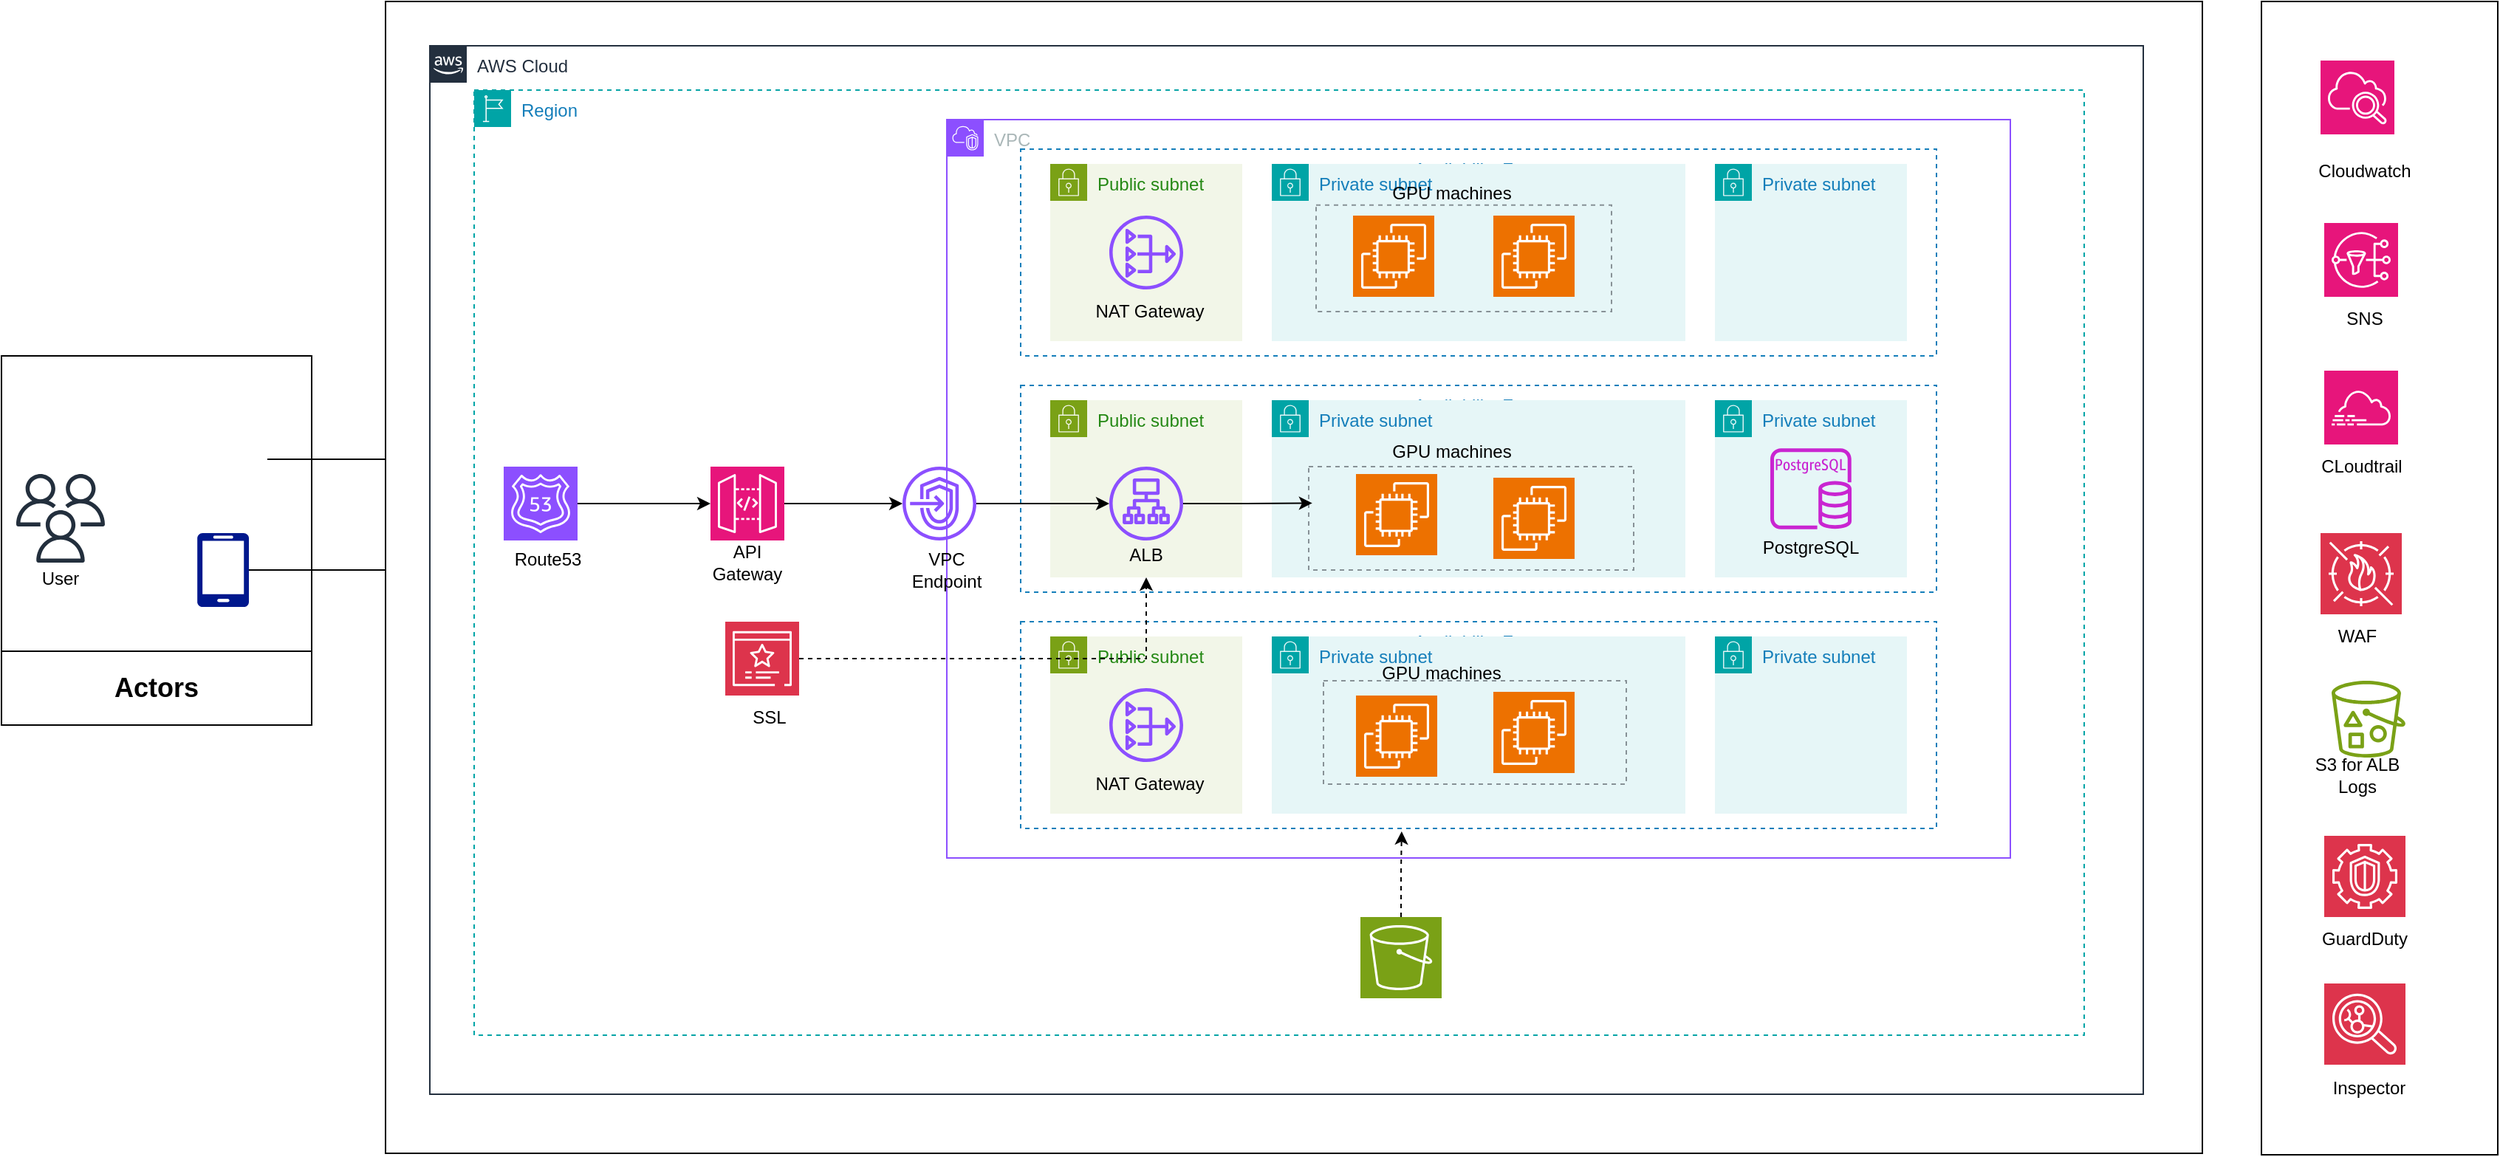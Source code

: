 <mxfile version="24.4.9" type="github">
  <diagram name="Page-1" id="5oeKD0SbEv5h8y91ilxW">
    <mxGraphModel dx="3048" dy="911" grid="1" gridSize="10" guides="1" tooltips="1" connect="1" arrows="1" fold="1" page="1" pageScale="1" pageWidth="1333" pageHeight="898" math="0" shadow="0">
      <root>
        <mxCell id="0" />
        <mxCell id="1" parent="0" />
        <mxCell id="FPTnSwzppv17P6COB9SP-1" value="AWS Cloud" style="points=[[0,0],[0.25,0],[0.5,0],[0.75,0],[1,0],[1,0.25],[1,0.5],[1,0.75],[1,1],[0.75,1],[0.5,1],[0.25,1],[0,1],[0,0.75],[0,0.5],[0,0.25]];outlineConnect=0;gradientColor=none;html=1;whiteSpace=wrap;fontSize=12;fontStyle=0;container=1;pointerEvents=0;collapsible=0;recursiveResize=0;shape=mxgraph.aws4.group;grIcon=mxgraph.aws4.group_aws_cloud_alt;strokeColor=#232F3E;fillColor=none;verticalAlign=top;align=left;spacingLeft=30;fontColor=#232F3E;dashed=0;" parent="1" vertex="1">
          <mxGeometry x="40" y="50" width="1160" height="710" as="geometry" />
        </mxCell>
        <mxCell id="FPTnSwzppv17P6COB9SP-2" value="Region" style="points=[[0,0],[0.25,0],[0.5,0],[0.75,0],[1,0],[1,0.25],[1,0.5],[1,0.75],[1,1],[0.75,1],[0.5,1],[0.25,1],[0,1],[0,0.75],[0,0.5],[0,0.25]];outlineConnect=0;gradientColor=none;html=1;whiteSpace=wrap;fontSize=12;fontStyle=0;container=1;pointerEvents=0;collapsible=0;recursiveResize=0;shape=mxgraph.aws4.group;grIcon=mxgraph.aws4.group_region;strokeColor=#00A4A6;fillColor=none;verticalAlign=top;align=left;spacingLeft=30;fontColor=#147EBA;dashed=1;" parent="FPTnSwzppv17P6COB9SP-1" vertex="1">
          <mxGeometry x="30" y="30" width="1090" height="640" as="geometry" />
        </mxCell>
        <mxCell id="FPTnSwzppv17P6COB9SP-3" value="VPC" style="points=[[0,0],[0.25,0],[0.5,0],[0.75,0],[1,0],[1,0.25],[1,0.5],[1,0.75],[1,1],[0.75,1],[0.5,1],[0.25,1],[0,1],[0,0.75],[0,0.5],[0,0.25]];outlineConnect=0;gradientColor=none;html=1;whiteSpace=wrap;fontSize=12;fontStyle=0;container=1;pointerEvents=0;collapsible=0;recursiveResize=0;shape=mxgraph.aws4.group;grIcon=mxgraph.aws4.group_vpc2;strokeColor=#8C4FFF;fillColor=none;verticalAlign=top;align=left;spacingLeft=30;fontColor=#AAB7B8;dashed=0;" parent="FPTnSwzppv17P6COB9SP-2" vertex="1">
          <mxGeometry x="320" y="20" width="720" height="500" as="geometry" />
        </mxCell>
        <mxCell id="FPTnSwzppv17P6COB9SP-4" value="Availability Zone" style="fillColor=none;strokeColor=#147EBA;dashed=1;verticalAlign=top;fontStyle=0;fontColor=#147EBA;whiteSpace=wrap;html=1;direction=east;" parent="FPTnSwzppv17P6COB9SP-3" vertex="1">
          <mxGeometry x="50" y="20" width="620" height="140" as="geometry" />
        </mxCell>
        <mxCell id="FPTnSwzppv17P6COB9SP-5" value="Private subnet" style="points=[[0,0],[0.25,0],[0.5,0],[0.75,0],[1,0],[1,0.25],[1,0.5],[1,0.75],[1,1],[0.75,1],[0.5,1],[0.25,1],[0,1],[0,0.75],[0,0.5],[0,0.25]];outlineConnect=0;gradientColor=none;html=1;whiteSpace=wrap;fontSize=12;fontStyle=0;container=1;pointerEvents=0;collapsible=0;recursiveResize=0;shape=mxgraph.aws4.group;grIcon=mxgraph.aws4.group_security_group;grStroke=0;strokeColor=#00A4A6;fillColor=#E6F6F7;verticalAlign=top;align=left;spacingLeft=30;fontColor=#147EBA;dashed=0;" parent="FPTnSwzppv17P6COB9SP-3" vertex="1">
          <mxGeometry x="220" y="30" width="280" height="120" as="geometry" />
        </mxCell>
        <mxCell id="FPTnSwzppv17P6COB9SP-6" value="Public subnet" style="points=[[0,0],[0.25,0],[0.5,0],[0.75,0],[1,0],[1,0.25],[1,0.5],[1,0.75],[1,1],[0.75,1],[0.5,1],[0.25,1],[0,1],[0,0.75],[0,0.5],[0,0.25]];outlineConnect=0;gradientColor=none;html=1;whiteSpace=wrap;fontSize=12;fontStyle=0;container=1;pointerEvents=0;collapsible=0;recursiveResize=0;shape=mxgraph.aws4.group;grIcon=mxgraph.aws4.group_security_group;grStroke=0;strokeColor=#7AA116;fillColor=#F2F6E8;verticalAlign=top;align=left;spacingLeft=30;fontColor=#248814;dashed=0;" parent="FPTnSwzppv17P6COB9SP-3" vertex="1">
          <mxGeometry x="70" y="30" width="130" height="120" as="geometry" />
        </mxCell>
        <mxCell id="FPTnSwzppv17P6COB9SP-7" value="Private subnet" style="points=[[0,0],[0.25,0],[0.5,0],[0.75,0],[1,0],[1,0.25],[1,0.5],[1,0.75],[1,1],[0.75,1],[0.5,1],[0.25,1],[0,1],[0,0.75],[0,0.5],[0,0.25]];outlineConnect=0;gradientColor=none;html=1;whiteSpace=wrap;fontSize=12;fontStyle=0;container=1;pointerEvents=0;collapsible=0;recursiveResize=0;shape=mxgraph.aws4.group;grIcon=mxgraph.aws4.group_security_group;grStroke=0;strokeColor=#00A4A6;fillColor=#E6F6F7;verticalAlign=top;align=left;spacingLeft=30;fontColor=#147EBA;dashed=0;" parent="FPTnSwzppv17P6COB9SP-3" vertex="1">
          <mxGeometry x="520" y="30" width="130" height="120" as="geometry" />
        </mxCell>
        <mxCell id="FPTnSwzppv17P6COB9SP-88" value="Redis" style="text;html=1;align=center;verticalAlign=middle;whiteSpace=wrap;rounded=0;" parent="FPTnSwzppv17P6COB9SP-7" vertex="1">
          <mxGeometry x="30" y="90" width="60" height="30" as="geometry" />
        </mxCell>
        <mxCell id="FPTnSwzppv17P6COB9SP-8" value="Availability Zone" style="fillColor=none;strokeColor=#147EBA;dashed=1;verticalAlign=top;fontStyle=0;fontColor=#147EBA;whiteSpace=wrap;html=1;direction=east;" parent="FPTnSwzppv17P6COB9SP-3" vertex="1">
          <mxGeometry x="50" y="180" width="620" height="140" as="geometry" />
        </mxCell>
        <mxCell id="FPTnSwzppv17P6COB9SP-9" value="Availability Zone" style="fillColor=none;strokeColor=#147EBA;dashed=1;verticalAlign=top;fontStyle=0;fontColor=#147EBA;whiteSpace=wrap;html=1;direction=east;" parent="FPTnSwzppv17P6COB9SP-3" vertex="1">
          <mxGeometry x="50" y="340" width="620" height="140" as="geometry" />
        </mxCell>
        <mxCell id="FPTnSwzppv17P6COB9SP-10" value="Public subnet" style="points=[[0,0],[0.25,0],[0.5,0],[0.75,0],[1,0],[1,0.25],[1,0.5],[1,0.75],[1,1],[0.75,1],[0.5,1],[0.25,1],[0,1],[0,0.75],[0,0.5],[0,0.25]];outlineConnect=0;gradientColor=none;html=1;whiteSpace=wrap;fontSize=12;fontStyle=0;container=1;pointerEvents=0;collapsible=0;recursiveResize=0;shape=mxgraph.aws4.group;grIcon=mxgraph.aws4.group_security_group;grStroke=0;strokeColor=#7AA116;fillColor=#F2F6E8;verticalAlign=top;align=left;spacingLeft=30;fontColor=#248814;dashed=0;" parent="FPTnSwzppv17P6COB9SP-3" vertex="1">
          <mxGeometry x="70" y="190" width="130" height="120" as="geometry" />
        </mxCell>
        <mxCell id="FPTnSwzppv17P6COB9SP-11" value="" style="sketch=0;outlineConnect=0;fontColor=#232F3E;gradientColor=none;fillColor=#8C4FFF;strokeColor=none;dashed=0;verticalLabelPosition=bottom;verticalAlign=top;align=center;html=1;fontSize=12;fontStyle=0;aspect=fixed;pointerEvents=1;shape=mxgraph.aws4.application_load_balancer;" parent="FPTnSwzppv17P6COB9SP-10" vertex="1">
          <mxGeometry x="40" y="45" width="50" height="50" as="geometry" />
        </mxCell>
        <mxCell id="FPTnSwzppv17P6COB9SP-12" value="ALB" style="text;html=1;align=center;verticalAlign=middle;whiteSpace=wrap;rounded=0;" parent="FPTnSwzppv17P6COB9SP-10" vertex="1">
          <mxGeometry x="35" y="90" width="60" height="30" as="geometry" />
        </mxCell>
        <mxCell id="FPTnSwzppv17P6COB9SP-13" value="Public subnet" style="points=[[0,0],[0.25,0],[0.5,0],[0.75,0],[1,0],[1,0.25],[1,0.5],[1,0.75],[1,1],[0.75,1],[0.5,1],[0.25,1],[0,1],[0,0.75],[0,0.5],[0,0.25]];outlineConnect=0;gradientColor=none;html=1;whiteSpace=wrap;fontSize=12;fontStyle=0;container=1;pointerEvents=0;collapsible=0;recursiveResize=0;shape=mxgraph.aws4.group;grIcon=mxgraph.aws4.group_security_group;grStroke=0;strokeColor=#7AA116;fillColor=#F2F6E8;verticalAlign=top;align=left;spacingLeft=30;fontColor=#248814;dashed=0;" parent="FPTnSwzppv17P6COB9SP-3" vertex="1">
          <mxGeometry x="70" y="350" width="130" height="120" as="geometry" />
        </mxCell>
        <mxCell id="FPTnSwzppv17P6COB9SP-14" value="Private subnet" style="points=[[0,0],[0.25,0],[0.5,0],[0.75,0],[1,0],[1,0.25],[1,0.5],[1,0.75],[1,1],[0.75,1],[0.5,1],[0.25,1],[0,1],[0,0.75],[0,0.5],[0,0.25]];outlineConnect=0;gradientColor=none;html=1;whiteSpace=wrap;fontSize=12;fontStyle=0;container=1;pointerEvents=0;collapsible=0;recursiveResize=0;shape=mxgraph.aws4.group;grIcon=mxgraph.aws4.group_security_group;grStroke=0;strokeColor=#00A4A6;fillColor=#E6F6F7;verticalAlign=top;align=left;spacingLeft=30;fontColor=#147EBA;dashed=0;" parent="FPTnSwzppv17P6COB9SP-3" vertex="1">
          <mxGeometry x="220" y="190" width="280" height="120" as="geometry" />
        </mxCell>
        <mxCell id="FPTnSwzppv17P6COB9SP-15" value="Private subnet" style="points=[[0,0],[0.25,0],[0.5,0],[0.75,0],[1,0],[1,0.25],[1,0.5],[1,0.75],[1,1],[0.75,1],[0.5,1],[0.25,1],[0,1],[0,0.75],[0,0.5],[0,0.25]];outlineConnect=0;gradientColor=none;html=1;whiteSpace=wrap;fontSize=12;fontStyle=0;container=1;pointerEvents=0;collapsible=0;recursiveResize=0;shape=mxgraph.aws4.group;grIcon=mxgraph.aws4.group_security_group;grStroke=0;strokeColor=#00A4A6;fillColor=#E6F6F7;verticalAlign=top;align=left;spacingLeft=30;fontColor=#147EBA;dashed=0;" parent="FPTnSwzppv17P6COB9SP-3" vertex="1">
          <mxGeometry x="220" y="350" width="280" height="120" as="geometry" />
        </mxCell>
        <mxCell id="FPTnSwzppv17P6COB9SP-16" value="Private subnet" style="points=[[0,0],[0.25,0],[0.5,0],[0.75,0],[1,0],[1,0.25],[1,0.5],[1,0.75],[1,1],[0.75,1],[0.5,1],[0.25,1],[0,1],[0,0.75],[0,0.5],[0,0.25]];outlineConnect=0;gradientColor=none;html=1;whiteSpace=wrap;fontSize=12;fontStyle=0;container=1;pointerEvents=0;collapsible=0;recursiveResize=0;shape=mxgraph.aws4.group;grIcon=mxgraph.aws4.group_security_group;grStroke=0;strokeColor=#00A4A6;fillColor=#E6F6F7;verticalAlign=top;align=left;spacingLeft=30;fontColor=#147EBA;dashed=0;" parent="FPTnSwzppv17P6COB9SP-3" vertex="1">
          <mxGeometry x="520" y="190" width="130" height="125" as="geometry" />
        </mxCell>
        <mxCell id="FPTnSwzppv17P6COB9SP-17" value="Private subnet" style="points=[[0,0],[0.25,0],[0.5,0],[0.75,0],[1,0],[1,0.25],[1,0.5],[1,0.75],[1,1],[0.75,1],[0.5,1],[0.25,1],[0,1],[0,0.75],[0,0.5],[0,0.25]];outlineConnect=0;gradientColor=none;html=1;whiteSpace=wrap;fontSize=12;fontStyle=0;container=1;pointerEvents=0;collapsible=0;recursiveResize=0;shape=mxgraph.aws4.group;grIcon=mxgraph.aws4.group_security_group;grStroke=0;strokeColor=#00A4A6;fillColor=#E6F6F7;verticalAlign=top;align=left;spacingLeft=30;fontColor=#147EBA;dashed=0;" parent="FPTnSwzppv17P6COB9SP-3" vertex="1">
          <mxGeometry x="520" y="350" width="130" height="120" as="geometry" />
        </mxCell>
        <mxCell id="FPTnSwzppv17P6COB9SP-18" value="" style="sketch=0;outlineConnect=0;fontColor=#232F3E;gradientColor=none;fillColor=#8C4FFF;strokeColor=none;dashed=0;verticalLabelPosition=bottom;verticalAlign=top;align=center;html=1;fontSize=12;fontStyle=0;aspect=fixed;pointerEvents=1;shape=mxgraph.aws4.nat_gateway;" parent="FPTnSwzppv17P6COB9SP-3" vertex="1">
          <mxGeometry x="110" y="65" width="50" height="50" as="geometry" />
        </mxCell>
        <mxCell id="FPTnSwzppv17P6COB9SP-19" value="" style="sketch=0;outlineConnect=0;fontColor=#232F3E;gradientColor=none;fillColor=#8C4FFF;strokeColor=none;dashed=0;verticalLabelPosition=bottom;verticalAlign=top;align=center;html=1;fontSize=12;fontStyle=0;aspect=fixed;pointerEvents=1;shape=mxgraph.aws4.nat_gateway;" parent="FPTnSwzppv17P6COB9SP-3" vertex="1">
          <mxGeometry x="110" y="385" width="50" height="50" as="geometry" />
        </mxCell>
        <mxCell id="FPTnSwzppv17P6COB9SP-20" value="NAT Gateway" style="text;html=1;align=center;verticalAlign=middle;whiteSpace=wrap;rounded=0;" parent="FPTnSwzppv17P6COB9SP-3" vertex="1">
          <mxGeometry x="85" y="435" width="105" height="30" as="geometry" />
        </mxCell>
        <mxCell id="FPTnSwzppv17P6COB9SP-21" value="NAT Gateway" style="text;html=1;align=center;verticalAlign=middle;whiteSpace=wrap;rounded=0;" parent="FPTnSwzppv17P6COB9SP-3" vertex="1">
          <mxGeometry x="85" y="115" width="105" height="30" as="geometry" />
        </mxCell>
        <mxCell id="FPTnSwzppv17P6COB9SP-22" value="" style="sketch=0;points=[[0,0,0],[0.25,0,0],[0.5,0,0],[0.75,0,0],[1,0,0],[0,1,0],[0.25,1,0],[0.5,1,0],[0.75,1,0],[1,1,0],[0,0.25,0],[0,0.5,0],[0,0.75,0],[1,0.25,0],[1,0.5,0],[1,0.75,0]];outlineConnect=0;fontColor=#232F3E;fillColor=#C925D1;strokeColor=#ffffff;dashed=0;verticalLabelPosition=bottom;verticalAlign=top;align=center;html=1;fontSize=12;fontStyle=0;aspect=fixed;shape=mxgraph.aws4.resourceIcon;resIcon=mxgraph.aws4.rds;" parent="FPTnSwzppv17P6COB9SP-3" vertex="1">
          <mxGeometry x="560" y="230" width="50" height="50" as="geometry" />
        </mxCell>
        <mxCell id="FPTnSwzppv17P6COB9SP-23" value="PostgreSQL" style="text;html=1;align=center;verticalAlign=middle;whiteSpace=wrap;rounded=0;" parent="FPTnSwzppv17P6COB9SP-3" vertex="1">
          <mxGeometry x="555" y="275" width="60" height="30" as="geometry" />
        </mxCell>
        <mxCell id="FPTnSwzppv17P6COB9SP-87" value="" style="sketch=0;points=[[0,0,0],[0.25,0,0],[0.5,0,0],[0.75,0,0],[1,0,0],[0,1,0],[0.25,1,0],[0.5,1,0],[0.75,1,0],[1,1,0],[0,0.25,0],[0,0.5,0],[0,0.75,0],[1,0.25,0],[1,0.5,0],[1,0.75,0]];outlineConnect=0;fontColor=#232F3E;fillColor=#C925D1;strokeColor=#ffffff;dashed=0;verticalLabelPosition=bottom;verticalAlign=top;align=center;html=1;fontSize=12;fontStyle=0;aspect=fixed;shape=mxgraph.aws4.resourceIcon;resIcon=mxgraph.aws4.elasticache;" parent="FPTnSwzppv17P6COB9SP-3" vertex="1">
          <mxGeometry x="555" y="70" width="50" height="50" as="geometry" />
        </mxCell>
        <mxCell id="FPTnSwzppv17P6COB9SP-24" value="" style="sketch=0;points=[[0,0,0],[0.25,0,0],[0.5,0,0],[0.75,0,0],[1,0,0],[0,1,0],[0.25,1,0],[0.5,1,0],[0.75,1,0],[1,1,0],[0,0.25,0],[0,0.5,0],[0,0.75,0],[1,0.25,0],[1,0.5,0],[1,0.75,0]];outlineConnect=0;fontColor=#232F3E;fillColor=#ED7100;strokeColor=#ffffff;dashed=0;verticalLabelPosition=bottom;verticalAlign=top;align=center;html=1;fontSize=12;fontStyle=0;aspect=fixed;shape=mxgraph.aws4.resourceIcon;resIcon=mxgraph.aws4.ecr;" parent="FPTnSwzppv17P6COB9SP-2" vertex="1">
          <mxGeometry x="590" y="550" width="55" height="55" as="geometry" />
        </mxCell>
        <mxCell id="FPTnSwzppv17P6COB9SP-25" value="" style="sketch=0;points=[[0,0,0],[0.25,0,0],[0.5,0,0],[0.75,0,0],[1,0,0],[0,1,0],[0.25,1,0],[0.5,1,0],[0.75,1,0],[1,1,0],[0,0.25,0],[0,0.5,0],[0,0.75,0],[1,0.25,0],[1,0.5,0],[1,0.75,0]];outlineConnect=0;fontColor=#232F3E;fillColor=#8C4FFF;strokeColor=#ffffff;dashed=0;verticalLabelPosition=bottom;verticalAlign=top;align=center;html=1;fontSize=12;fontStyle=0;aspect=fixed;shape=mxgraph.aws4.resourceIcon;resIcon=mxgraph.aws4.cloudfront;" parent="FPTnSwzppv17P6COB9SP-2" vertex="1">
          <mxGeometry x="185" y="255" width="55" height="55" as="geometry" />
        </mxCell>
        <mxCell id="FPTnSwzppv17P6COB9SP-26" value="" style="sketch=0;points=[[0,0,0],[0.25,0,0],[0.5,0,0],[0.75,0,0],[1,0,0],[0,1,0],[0.25,1,0],[0.5,1,0],[0.75,1,0],[1,1,0],[0,0.25,0],[0,0.5,0],[0,0.75,0],[1,0.25,0],[1,0.5,0],[1,0.75,0]];outlineConnect=0;fontColor=#232F3E;fillColor=#DD344C;strokeColor=#ffffff;dashed=0;verticalLabelPosition=bottom;verticalAlign=top;align=center;html=1;fontSize=12;fontStyle=0;aspect=fixed;shape=mxgraph.aws4.resourceIcon;resIcon=mxgraph.aws4.certificate_manager_3;" parent="FPTnSwzppv17P6COB9SP-2" vertex="1">
          <mxGeometry x="192.5" y="365" width="55" height="55" as="geometry" />
        </mxCell>
        <mxCell id="FPTnSwzppv17P6COB9SP-27" value="Cloudfront" style="text;html=1;align=center;verticalAlign=middle;whiteSpace=wrap;rounded=0;" parent="FPTnSwzppv17P6COB9SP-2" vertex="1">
          <mxGeometry x="185" y="305" width="60" height="30" as="geometry" />
        </mxCell>
        <mxCell id="FPTnSwzppv17P6COB9SP-28" style="edgeStyle=orthogonalEdgeStyle;rounded=0;orthogonalLoop=1;jettySize=auto;html=1;" parent="FPTnSwzppv17P6COB9SP-2" source="FPTnSwzppv17P6COB9SP-29" target="FPTnSwzppv17P6COB9SP-25" edge="1">
          <mxGeometry relative="1" as="geometry" />
        </mxCell>
        <mxCell id="FPTnSwzppv17P6COB9SP-29" value="" style="sketch=0;points=[[0,0,0],[0.25,0,0],[0.5,0,0],[0.75,0,0],[1,0,0],[0,1,0],[0.25,1,0],[0.5,1,0],[0.75,1,0],[1,1,0],[0,0.25,0],[0,0.5,0],[0,0.75,0],[1,0.25,0],[1,0.5,0],[1,0.75,0]];outlineConnect=0;fontColor=#232F3E;fillColor=#8C4FFF;strokeColor=#ffffff;dashed=0;verticalLabelPosition=bottom;verticalAlign=top;align=center;html=1;fontSize=12;fontStyle=0;aspect=fixed;shape=mxgraph.aws4.resourceIcon;resIcon=mxgraph.aws4.route_53;" parent="FPTnSwzppv17P6COB9SP-2" vertex="1">
          <mxGeometry x="60" y="255" width="55" height="55" as="geometry" />
        </mxCell>
        <mxCell id="FPTnSwzppv17P6COB9SP-30" style="edgeStyle=orthogonalEdgeStyle;rounded=0;orthogonalLoop=1;jettySize=auto;html=1;entryX=0.583;entryY=0.5;entryDx=0;entryDy=0;entryPerimeter=0;" parent="FPTnSwzppv17P6COB9SP-2" source="FPTnSwzppv17P6COB9SP-26" target="FPTnSwzppv17P6COB9SP-27" edge="1">
          <mxGeometry relative="1" as="geometry" />
        </mxCell>
        <mxCell id="FPTnSwzppv17P6COB9SP-31" value="Route53&lt;div&gt;&lt;br&gt;&lt;/div&gt;" style="text;html=1;align=center;verticalAlign=middle;whiteSpace=wrap;rounded=0;" parent="FPTnSwzppv17P6COB9SP-2" vertex="1">
          <mxGeometry x="60" y="310" width="60" height="30" as="geometry" />
        </mxCell>
        <mxCell id="FPTnSwzppv17P6COB9SP-32" value="SSL" style="text;html=1;align=center;verticalAlign=middle;whiteSpace=wrap;rounded=0;" parent="FPTnSwzppv17P6COB9SP-2" vertex="1">
          <mxGeometry x="190" y="420" width="60" height="30" as="geometry" />
        </mxCell>
        <mxCell id="FPTnSwzppv17P6COB9SP-33" style="edgeStyle=orthogonalEdgeStyle;rounded=0;orthogonalLoop=1;jettySize=auto;html=1;dashed=1;" parent="FPTnSwzppv17P6COB9SP-2" source="FPTnSwzppv17P6COB9SP-34" target="FPTnSwzppv17P6COB9SP-11" edge="1">
          <mxGeometry relative="1" as="geometry" />
        </mxCell>
        <mxCell id="FPTnSwzppv17P6COB9SP-34" value="" style="sketch=0;points=[[0,0,0],[0.25,0,0],[0.5,0,0],[0.75,0,0],[1,0,0],[0,1,0],[0.25,1,0],[0.5,1,0],[0.75,1,0],[1,1,0],[0,0.25,0],[0,0.5,0],[0,0.75,0],[1,0.25,0],[1,0.5,0],[1,0.75,0]];outlineConnect=0;fontColor=#232F3E;fillColor=#DD344C;strokeColor=#ffffff;dashed=0;verticalLabelPosition=bottom;verticalAlign=top;align=center;html=1;fontSize=12;fontStyle=0;aspect=fixed;shape=mxgraph.aws4.resourceIcon;resIcon=mxgraph.aws4.waf;" parent="FPTnSwzppv17P6COB9SP-2" vertex="1">
          <mxGeometry x="190" y="160" width="55" height="55" as="geometry" />
        </mxCell>
        <mxCell id="FPTnSwzppv17P6COB9SP-35" value="WAF" style="text;html=1;align=center;verticalAlign=middle;whiteSpace=wrap;rounded=0;" parent="FPTnSwzppv17P6COB9SP-2" vertex="1">
          <mxGeometry x="190" y="211" width="60" height="30" as="geometry" />
        </mxCell>
        <mxCell id="FPTnSwzppv17P6COB9SP-36" style="edgeStyle=orthogonalEdgeStyle;rounded=0;orthogonalLoop=1;jettySize=auto;html=1;entryX=0;entryY=0.56;entryDx=0;entryDy=0;entryPerimeter=0;" parent="FPTnSwzppv17P6COB9SP-2" source="FPTnSwzppv17P6COB9SP-25" target="FPTnSwzppv17P6COB9SP-11" edge="1">
          <mxGeometry relative="1" as="geometry" />
        </mxCell>
        <mxCell id="FPTnSwzppv17P6COB9SP-37" value="" style="sketch=0;points=[[0,0,0],[0.25,0,0],[0.5,0,0],[0.75,0,0],[1,0,0],[0,1,0],[0.25,1,0],[0.5,1,0],[0.75,1,0],[1,1,0],[0,0.25,0],[0,0.5,0],[0,0.75,0],[1,0.25,0],[1,0.5,0],[1,0.75,0]];outlineConnect=0;fontColor=#232F3E;fillColor=#ED7100;strokeColor=#ffffff;dashed=0;verticalLabelPosition=bottom;verticalAlign=top;align=center;html=1;fontSize=12;fontStyle=0;aspect=fixed;shape=mxgraph.aws4.resourceIcon;resIcon=mxgraph.aws4.eks;" parent="FPTnSwzppv17P6COB9SP-2" vertex="1">
          <mxGeometry x="670" y="550" width="55" height="55" as="geometry" />
        </mxCell>
        <mxCell id="FPTnSwzppv17P6COB9SP-38" value="ECR" style="text;html=1;align=center;verticalAlign=middle;whiteSpace=wrap;rounded=0;" parent="FPTnSwzppv17P6COB9SP-2" vertex="1">
          <mxGeometry x="585" y="605" width="60" height="30" as="geometry" />
        </mxCell>
        <mxCell id="FPTnSwzppv17P6COB9SP-39" value="EKS" style="text;html=1;align=center;verticalAlign=middle;whiteSpace=wrap;rounded=0;" parent="FPTnSwzppv17P6COB9SP-2" vertex="1">
          <mxGeometry x="670" y="600" width="60" height="30" as="geometry" />
        </mxCell>
        <mxCell id="FPTnSwzppv17P6COB9SP-40" value="" style="rounded=1;arcSize=10;dashed=1;fillColor=none;gradientColor=none;dashPattern=1 1;strokeWidth=2;" parent="FPTnSwzppv17P6COB9SP-2" vertex="1">
          <mxGeometry x="560" y="535" width="200" height="95" as="geometry" />
        </mxCell>
        <mxCell id="FPTnSwzppv17P6COB9SP-42" style="edgeStyle=orthogonalEdgeStyle;rounded=0;orthogonalLoop=1;jettySize=auto;html=1;entryX=0.516;entryY=1;entryDx=0;entryDy=0;entryPerimeter=0;dashed=1;" parent="FPTnSwzppv17P6COB9SP-2" source="FPTnSwzppv17P6COB9SP-40" target="FPTnSwzppv17P6COB9SP-9" edge="1">
          <mxGeometry relative="1" as="geometry">
            <Array as="points">
              <mxPoint x="660" y="500" />
            </Array>
          </mxGeometry>
        </mxCell>
        <mxCell id="FPTnSwzppv17P6COB9SP-44" style="edgeStyle=orthogonalEdgeStyle;rounded=0;orthogonalLoop=1;jettySize=auto;html=1;exitX=0.5;exitY=1;exitDx=0;exitDy=0;" parent="FPTnSwzppv17P6COB9SP-2" edge="1">
          <mxGeometry relative="1" as="geometry">
            <mxPoint x="775" y="630" as="sourcePoint" />
            <mxPoint x="775" y="630" as="targetPoint" />
          </mxGeometry>
        </mxCell>
        <mxCell id="FPTnSwzppv17P6COB9SP-45" value="" style="outlineConnect=0;gradientColor=none;html=1;whiteSpace=wrap;fontSize=12;fontStyle=0;strokeColor=#FF9900;fillColor=none;verticalAlign=top;align=center;fontColor=#FF9900;dashed=0;spacingTop=3;" parent="1" vertex="1">
          <mxGeometry x="630" y="150" width="240" height="410" as="geometry" />
        </mxCell>
        <mxCell id="FPTnSwzppv17P6COB9SP-46" value="" style="sketch=0;points=[[0,0,0],[0.25,0,0],[0.5,0,0],[0.75,0,0],[1,0,0],[0,1,0],[0.25,1,0],[0.5,1,0],[0.75,1,0],[1,1,0],[0,0.25,0],[0,0.5,0],[0,0.75,0],[1,0.25,0],[1,0.5,0],[1,0.75,0]];outlineConnect=0;fontColor=#232F3E;fillColor=#ED7100;strokeColor=#ffffff;dashed=0;verticalLabelPosition=bottom;verticalAlign=top;align=center;html=1;fontSize=12;fontStyle=0;aspect=fixed;shape=mxgraph.aws4.resourceIcon;resIcon=mxgraph.aws4.eks;" parent="1" vertex="1">
          <mxGeometry x="630" y="150" width="30" height="30" as="geometry" />
        </mxCell>
        <mxCell id="FPTnSwzppv17P6COB9SP-47" value="" style="outlineConnect=0;gradientColor=none;html=1;whiteSpace=wrap;fontSize=12;fontStyle=0;strokeColor=#879196;fillColor=none;verticalAlign=top;align=center;fontColor=#879196;dashed=1;spacingTop=3;" parent="1" vertex="1">
          <mxGeometry x="645" y="480" width="220" height="70" as="geometry" />
        </mxCell>
        <mxCell id="FPTnSwzppv17P6COB9SP-48" value="" style="aspect=fixed;sketch=0;html=1;dashed=0;whitespace=wrap;fillColor=#2875E2;strokeColor=#ffffff;points=[[0.005,0.63,0],[0.1,0.2,0],[0.9,0.2,0],[0.5,0,0],[0.995,0.63,0],[0.72,0.99,0],[0.5,1,0],[0.28,0.99,0]];shape=mxgraph.kubernetes.icon2;kubernetesLabel=1;prIcon=pod" parent="1" vertex="1">
          <mxGeometry x="655" y="491" width="50" height="48" as="geometry" />
        </mxCell>
        <mxCell id="FPTnSwzppv17P6COB9SP-49" value="" style="aspect=fixed;sketch=0;html=1;dashed=0;whitespace=wrap;fillColor=#2875E2;strokeColor=#ffffff;points=[[0.005,0.63,0],[0.1,0.2,0],[0.9,0.2,0],[0.5,0,0],[0.995,0.63,0],[0.72,0.99,0],[0.5,1,0],[0.28,0.99,0]];shape=mxgraph.kubernetes.icon2;kubernetesLabel=1;prIcon=pod" parent="1" vertex="1">
          <mxGeometry x="725" y="491" width="50" height="48" as="geometry" />
        </mxCell>
        <mxCell id="FPTnSwzppv17P6COB9SP-50" value="" style="aspect=fixed;sketch=0;html=1;dashed=0;whitespace=wrap;fillColor=#2875E2;strokeColor=#ffffff;points=[[0.005,0.63,0],[0.1,0.2,0],[0.9,0.2,0],[0.5,0,0],[0.995,0.63,0],[0.72,0.99,0],[0.5,1,0],[0.28,0.99,0]];shape=mxgraph.kubernetes.icon2;kubernetesLabel=1;prIcon=pod" parent="1" vertex="1">
          <mxGeometry x="795" y="491" width="50" height="48" as="geometry" />
        </mxCell>
        <mxCell id="FPTnSwzppv17P6COB9SP-51" value="Node Group" style="text;html=1;align=center;verticalAlign=middle;whiteSpace=wrap;rounded=0;" parent="1" vertex="1">
          <mxGeometry x="655" y="461" width="190" height="30" as="geometry" />
        </mxCell>
        <mxCell id="FPTnSwzppv17P6COB9SP-52" value="" style="outlineConnect=0;gradientColor=none;html=1;whiteSpace=wrap;fontSize=12;fontStyle=0;strokeColor=#879196;fillColor=none;verticalAlign=top;align=center;fontColor=#879196;dashed=1;spacingTop=3;" parent="1" vertex="1">
          <mxGeometry x="640" y="335" width="220" height="70" as="geometry" />
        </mxCell>
        <mxCell id="FPTnSwzppv17P6COB9SP-53" value="" style="aspect=fixed;sketch=0;html=1;dashed=0;whitespace=wrap;fillColor=#2875E2;strokeColor=#ffffff;points=[[0.005,0.63,0],[0.1,0.2,0],[0.9,0.2,0],[0.5,0,0],[0.995,0.63,0],[0.72,0.99,0],[0.5,1,0],[0.28,0.99,0]];shape=mxgraph.kubernetes.icon2;kubernetesLabel=1;prIcon=pod" parent="1" vertex="1">
          <mxGeometry x="650" y="346" width="50" height="48" as="geometry" />
        </mxCell>
        <mxCell id="FPTnSwzppv17P6COB9SP-54" value="" style="aspect=fixed;sketch=0;html=1;dashed=0;whitespace=wrap;fillColor=#2875E2;strokeColor=#ffffff;points=[[0.005,0.63,0],[0.1,0.2,0],[0.9,0.2,0],[0.5,0,0],[0.995,0.63,0],[0.72,0.99,0],[0.5,1,0],[0.28,0.99,0]];shape=mxgraph.kubernetes.icon2;kubernetesLabel=1;prIcon=pod" parent="1" vertex="1">
          <mxGeometry x="720" y="346" width="50" height="48" as="geometry" />
        </mxCell>
        <mxCell id="FPTnSwzppv17P6COB9SP-55" value="" style="aspect=fixed;sketch=0;html=1;dashed=0;whitespace=wrap;fillColor=#2875E2;strokeColor=#ffffff;points=[[0.005,0.63,0],[0.1,0.2,0],[0.9,0.2,0],[0.5,0,0],[0.995,0.63,0],[0.72,0.99,0],[0.5,1,0],[0.28,0.99,0]];shape=mxgraph.kubernetes.icon2;kubernetesLabel=1;prIcon=pod" parent="1" vertex="1">
          <mxGeometry x="790" y="346" width="50" height="48" as="geometry" />
        </mxCell>
        <mxCell id="FPTnSwzppv17P6COB9SP-56" value="Node Group" style="text;html=1;align=center;verticalAlign=middle;whiteSpace=wrap;rounded=0;" parent="1" vertex="1">
          <mxGeometry x="710" y="305" width="90" height="30" as="geometry" />
        </mxCell>
        <mxCell id="FPTnSwzppv17P6COB9SP-57" value="" style="outlineConnect=0;gradientColor=none;html=1;whiteSpace=wrap;fontSize=12;fontStyle=0;strokeColor=#879196;fillColor=none;verticalAlign=top;align=center;fontColor=#879196;dashed=1;spacingTop=3;" parent="1" vertex="1">
          <mxGeometry x="640" y="180" width="220" height="70" as="geometry" />
        </mxCell>
        <mxCell id="FPTnSwzppv17P6COB9SP-58" value="" style="aspect=fixed;sketch=0;html=1;dashed=0;whitespace=wrap;fillColor=#2875E2;strokeColor=#ffffff;points=[[0.005,0.63,0],[0.1,0.2,0],[0.9,0.2,0],[0.5,0,0],[0.995,0.63,0],[0.72,0.99,0],[0.5,1,0],[0.28,0.99,0]];shape=mxgraph.kubernetes.icon2;kubernetesLabel=1;prIcon=pod" parent="1" vertex="1">
          <mxGeometry x="650" y="191" width="50" height="48" as="geometry" />
        </mxCell>
        <mxCell id="FPTnSwzppv17P6COB9SP-59" value="" style="aspect=fixed;sketch=0;html=1;dashed=0;whitespace=wrap;fillColor=#2875E2;strokeColor=#ffffff;points=[[0.005,0.63,0],[0.1,0.2,0],[0.9,0.2,0],[0.5,0,0],[0.995,0.63,0],[0.72,0.99,0],[0.5,1,0],[0.28,0.99,0]];shape=mxgraph.kubernetes.icon2;kubernetesLabel=1;prIcon=pod" parent="1" vertex="1">
          <mxGeometry x="720" y="191" width="50" height="48" as="geometry" />
        </mxCell>
        <mxCell id="FPTnSwzppv17P6COB9SP-60" value="" style="aspect=fixed;sketch=0;html=1;dashed=0;whitespace=wrap;fillColor=#2875E2;strokeColor=#ffffff;points=[[0.005,0.63,0],[0.1,0.2,0],[0.9,0.2,0],[0.5,0,0],[0.995,0.63,0],[0.72,0.99,0],[0.5,1,0],[0.28,0.99,0]];shape=mxgraph.kubernetes.icon2;kubernetesLabel=1;prIcon=pod" parent="1" vertex="1">
          <mxGeometry x="790" y="191" width="50" height="48" as="geometry" />
        </mxCell>
        <mxCell id="FPTnSwzppv17P6COB9SP-61" value="Node Group" style="text;html=1;align=center;verticalAlign=middle;whiteSpace=wrap;rounded=0;" parent="1" vertex="1">
          <mxGeometry x="705" y="150" width="90" height="30" as="geometry" />
        </mxCell>
        <mxCell id="FPTnSwzppv17P6COB9SP-62" style="edgeStyle=orthogonalEdgeStyle;rounded=0;orthogonalLoop=1;jettySize=auto;html=1;entryX=0.011;entryY=0.353;entryDx=0;entryDy=0;entryPerimeter=0;" parent="1" source="FPTnSwzppv17P6COB9SP-11" target="FPTnSwzppv17P6COB9SP-52" edge="1">
          <mxGeometry relative="1" as="geometry" />
        </mxCell>
        <mxCell id="FPTnSwzppv17P6COB9SP-64" value="" style="sketch=0;points=[[0,0,0],[0.25,0,0],[0.5,0,0],[0.75,0,0],[1,0,0],[0,1,0],[0.25,1,0],[0.5,1,0],[0.75,1,0],[1,1,0],[0,0.25,0],[0,0.5,0],[0,0.75,0],[1,0.25,0],[1,0.5,0],[1,0.75,0]];points=[[0,0,0],[0.25,0,0],[0.5,0,0],[0.75,0,0],[1,0,0],[0,1,0],[0.25,1,0],[0.5,1,0],[0.75,1,0],[1,1,0],[0,0.25,0],[0,0.5,0],[0,0.75,0],[1,0.25,0],[1,0.5,0],[1,0.75,0]];outlineConnect=0;fontColor=#232F3E;fillColor=#E7157B;strokeColor=#ffffff;dashed=0;verticalLabelPosition=bottom;verticalAlign=top;align=center;html=1;fontSize=12;fontStyle=0;aspect=fixed;shape=mxgraph.aws4.resourceIcon;resIcon=mxgraph.aws4.cloudwatch_2;" parent="1" vertex="1">
          <mxGeometry x="1295" y="170" width="55" height="55" as="geometry" />
        </mxCell>
        <mxCell id="FPTnSwzppv17P6COB9SP-65" value="" style="sketch=0;points=[[0,0,0],[0.25,0,0],[0.5,0,0],[0.75,0,0],[1,0,0],[0,1,0],[0.25,1,0],[0.5,1,0],[0.75,1,0],[1,1,0],[0,0.25,0],[0,0.5,0],[0,0.75,0],[1,0.25,0],[1,0.5,0],[1,0.75,0]];outlineConnect=0;fontColor=#232F3E;fillColor=#E7157B;strokeColor=#ffffff;dashed=0;verticalLabelPosition=bottom;verticalAlign=top;align=center;html=1;fontSize=12;fontStyle=0;aspect=fixed;shape=mxgraph.aws4.resourceIcon;resIcon=mxgraph.aws4.sns;" parent="1" vertex="1">
          <mxGeometry x="1295" y="272" width="55" height="55" as="geometry" />
        </mxCell>
        <mxCell id="FPTnSwzppv17P6COB9SP-66" value="" style="sketch=0;outlineConnect=0;fontColor=#232F3E;gradientColor=none;fillColor=#7AA116;strokeColor=none;dashed=0;verticalLabelPosition=bottom;verticalAlign=top;align=center;html=1;fontSize=12;fontStyle=0;aspect=fixed;pointerEvents=1;shape=mxgraph.aws4.bucket_with_objects;" parent="1" vertex="1">
          <mxGeometry x="1298.75" y="472" width="55" height="57.2" as="geometry" />
        </mxCell>
        <mxCell id="FPTnSwzppv17P6COB9SP-67" value="" style="sketch=0;points=[[0,0,0],[0.25,0,0],[0.5,0,0],[0.75,0,0],[1,0,0],[0,1,0],[0.25,1,0],[0.5,1,0],[0.75,1,0],[1,1,0],[0,0.25,0],[0,0.5,0],[0,0.75,0],[1,0.25,0],[1,0.5,0],[1,0.75,0]];outlineConnect=0;fontColor=#232F3E;fillColor=#DD344C;strokeColor=#ffffff;dashed=0;verticalLabelPosition=bottom;verticalAlign=top;align=center;html=1;fontSize=12;fontStyle=0;aspect=fixed;shape=mxgraph.aws4.resourceIcon;resIcon=mxgraph.aws4.guardduty;" parent="1" vertex="1">
          <mxGeometry x="1295" y="370" width="55" height="55" as="geometry" />
        </mxCell>
        <mxCell id="FPTnSwzppv17P6COB9SP-68" value="" style="sketch=0;points=[[0,0,0],[0.25,0,0],[0.5,0,0],[0.75,0,0],[1,0,0],[0,1,0],[0.25,1,0],[0.5,1,0],[0.75,1,0],[1,1,0],[0,0.25,0],[0,0.5,0],[0,0.75,0],[1,0.25,0],[1,0.5,0],[1,0.75,0]];points=[[0,0,0],[0.25,0,0],[0.5,0,0],[0.75,0,0],[1,0,0],[0,1,0],[0.25,1,0],[0.5,1,0],[0.75,1,0],[1,1,0],[0,0.25,0],[0,0.5,0],[0,0.75,0],[1,0.25,0],[1,0.5,0],[1,0.75,0]];outlineConnect=0;fontColor=#232F3E;fillColor=#E7157B;strokeColor=#ffffff;dashed=0;verticalLabelPosition=bottom;verticalAlign=top;align=center;html=1;fontSize=12;fontStyle=0;aspect=fixed;shape=mxgraph.aws4.resourceIcon;resIcon=mxgraph.aws4.cloudtrail;" parent="1" vertex="1">
          <mxGeometry x="1290" y="70" width="55" height="55" as="geometry" />
        </mxCell>
        <mxCell id="FPTnSwzppv17P6COB9SP-69" value="EKS" style="text;html=1;align=center;verticalAlign=middle;whiteSpace=wrap;rounded=0;" parent="1" vertex="1">
          <mxGeometry x="645" y="150" width="60" height="30" as="geometry" />
        </mxCell>
        <mxCell id="FPTnSwzppv17P6COB9SP-70" value="CloudTrail" style="text;html=1;align=center;verticalAlign=middle;whiteSpace=wrap;rounded=0;" parent="1" vertex="1">
          <mxGeometry x="1285" y="120" width="60" height="30" as="geometry" />
        </mxCell>
        <mxCell id="FPTnSwzppv17P6COB9SP-71" value="&lt;div&gt;Cloudwatch&lt;/div&gt;&lt;div&gt;&lt;br&gt;&lt;/div&gt;" style="text;html=1;align=center;verticalAlign=middle;whiteSpace=wrap;rounded=0;" parent="1" vertex="1">
          <mxGeometry x="1290" y="230" width="60" height="30" as="geometry" />
        </mxCell>
        <mxCell id="FPTnSwzppv17P6COB9SP-72" value="&lt;div align=&quot;left&quot;&gt;SNS&lt;br&gt;&lt;/div&gt;" style="text;html=1;align=center;verticalAlign=middle;whiteSpace=wrap;rounded=0;" parent="1" vertex="1">
          <mxGeometry x="1290" y="322" width="60" height="30" as="geometry" />
        </mxCell>
        <mxCell id="FPTnSwzppv17P6COB9SP-73" value="&lt;div&gt;GuardDuty&lt;/div&gt;&lt;div&gt;&lt;br&gt;&lt;/div&gt;" style="text;html=1;align=center;verticalAlign=middle;whiteSpace=wrap;rounded=0;" parent="1" vertex="1">
          <mxGeometry x="1292.5" y="430" width="60" height="30" as="geometry" />
        </mxCell>
        <mxCell id="FPTnSwzppv17P6COB9SP-74" value="S3 for Logs" style="text;html=1;align=center;verticalAlign=middle;whiteSpace=wrap;rounded=0;" parent="1" vertex="1">
          <mxGeometry x="1291.25" y="530" width="60" height="30" as="geometry" />
        </mxCell>
        <mxCell id="FPTnSwzppv17P6COB9SP-76" value="Secrets Manager" style="text;html=1;align=center;verticalAlign=middle;whiteSpace=wrap;rounded=0;" parent="1" vertex="1">
          <mxGeometry x="1270" y="625" width="110" height="30" as="geometry" />
        </mxCell>
        <mxCell id="FPTnSwzppv17P6COB9SP-77" value="" style="rounded=0;whiteSpace=wrap;html=1;" parent="1" vertex="1">
          <mxGeometry x="-250" y="260" width="210" height="200" as="geometry" />
        </mxCell>
        <mxCell id="FPTnSwzppv17P6COB9SP-78" value="&lt;b&gt;&lt;font style=&quot;font-size: 18px;&quot;&gt;Actors&lt;/font&gt;&lt;/b&gt;" style="rounded=0;whiteSpace=wrap;html=1;" parent="1" vertex="1">
          <mxGeometry x="-250" y="460" width="210" height="50" as="geometry" />
        </mxCell>
        <mxCell id="FPTnSwzppv17P6COB9SP-79" value="" style="sketch=0;outlineConnect=0;fontColor=#232F3E;gradientColor=none;fillColor=#232F3D;strokeColor=none;dashed=0;verticalLabelPosition=bottom;verticalAlign=top;align=center;html=1;fontSize=12;fontStyle=0;aspect=fixed;pointerEvents=1;shape=mxgraph.aws4.users;" parent="1" vertex="1">
          <mxGeometry x="-240" y="340" width="60" height="60" as="geometry" />
        </mxCell>
        <mxCell id="FPTnSwzppv17P6COB9SP-80" value="" style="sketch=0;aspect=fixed;pointerEvents=1;shadow=0;dashed=0;html=1;strokeColor=none;labelPosition=center;verticalLabelPosition=bottom;verticalAlign=top;align=center;fillColor=#00188D;shape=mxgraph.azure.mobile" parent="1" vertex="1">
          <mxGeometry x="-117.5" y="380" width="35" height="50" as="geometry" />
        </mxCell>
        <mxCell id="FPTnSwzppv17P6COB9SP-81" value="" style="shape=image;html=1;verticalAlign=top;verticalLabelPosition=bottom;labelBackgroundColor=#ffffff;imageAspect=0;aspect=fixed;image=https://cdn2.iconfinder.com/data/icons/whcompare-isometric-web-hosting-servers/50/root-access-128.png" parent="1" vertex="1">
          <mxGeometry x="-130" y="300" width="60" height="60" as="geometry" />
        </mxCell>
        <mxCell id="FPTnSwzppv17P6COB9SP-82" value="User" style="text;html=1;align=center;verticalAlign=middle;whiteSpace=wrap;rounded=0;" parent="1" vertex="1">
          <mxGeometry x="-240" y="395.5" width="60" height="30" as="geometry" />
        </mxCell>
        <mxCell id="FPTnSwzppv17P6COB9SP-83" style="edgeStyle=orthogonalEdgeStyle;rounded=0;orthogonalLoop=1;jettySize=auto;html=1;entryX=0.182;entryY=0.345;entryDx=0;entryDy=0;entryPerimeter=0;" parent="1" source="FPTnSwzppv17P6COB9SP-81" target="FPTnSwzppv17P6COB9SP-29" edge="1">
          <mxGeometry relative="1" as="geometry" />
        </mxCell>
        <mxCell id="FPTnSwzppv17P6COB9SP-84" style="edgeStyle=orthogonalEdgeStyle;rounded=0;orthogonalLoop=1;jettySize=auto;html=1;entryX=0.133;entryY=0.067;entryDx=0;entryDy=0;entryPerimeter=0;" parent="1" source="FPTnSwzppv17P6COB9SP-80" target="FPTnSwzppv17P6COB9SP-31" edge="1">
          <mxGeometry relative="1" as="geometry">
            <Array as="points">
              <mxPoint x="24" y="405" />
              <mxPoint x="24" y="380" />
              <mxPoint x="138" y="380" />
            </Array>
          </mxGeometry>
        </mxCell>
        <mxCell id="FPTnSwzppv17P6COB9SP-86" value="KMS" style="text;html=1;align=center;verticalAlign=middle;whiteSpace=wrap;rounded=0;" parent="1" vertex="1">
          <mxGeometry x="1292.5" y="710" width="60" height="30" as="geometry" />
        </mxCell>
        <mxCell id="FPTnSwzppv17P6COB9SP-89" value="" style="sketch=0;points=[[0,0,0],[0.25,0,0],[0.5,0,0],[0.75,0,0],[1,0,0],[0,1,0],[0.25,1,0],[0.5,1,0],[0.75,1,0],[1,1,0],[0,0.25,0],[0,0.5,0],[0,0.75,0],[1,0.25,0],[1,0.5,0],[1,0.75,0]];outlineConnect=0;fontColor=#232F3E;fillColor=#DD344C;strokeColor=#ffffff;dashed=0;verticalLabelPosition=bottom;verticalAlign=top;align=center;html=1;fontSize=12;fontStyle=0;aspect=fixed;shape=mxgraph.aws4.resourceIcon;resIcon=mxgraph.aws4.secrets_manager;" parent="1" vertex="1">
          <mxGeometry x="1295" y="570" width="55" height="55" as="geometry" />
        </mxCell>
        <mxCell id="FPTnSwzppv17P6COB9SP-90" value="" style="sketch=0;points=[[0,0,0],[0.25,0,0],[0.5,0,0],[0.75,0,0],[1,0,0],[0,1,0],[0.25,1,0],[0.5,1,0],[0.75,1,0],[1,1,0],[0,0.25,0],[0,0.5,0],[0,0.75,0],[1,0.25,0],[1,0.5,0],[1,0.75,0]];outlineConnect=0;fontColor=#232F3E;fillColor=#DD344C;strokeColor=#ffffff;dashed=0;verticalLabelPosition=bottom;verticalAlign=top;align=center;html=1;fontSize=12;fontStyle=0;aspect=fixed;shape=mxgraph.aws4.resourceIcon;resIcon=mxgraph.aws4.key_management_service;" parent="1" vertex="1">
          <mxGeometry x="1295" y="655" width="55" height="55" as="geometry" />
        </mxCell>
        <mxCell id="SL1x87lAMIjE-oNFavEV-1" value="" style="rounded=0;whiteSpace=wrap;html=1;" parent="1" vertex="1">
          <mxGeometry x="10" y="20" width="1230" height="780" as="geometry" />
        </mxCell>
        <mxCell id="SL1x87lAMIjE-oNFavEV-2" value="AWS Cloud" style="points=[[0,0],[0.25,0],[0.5,0],[0.75,0],[1,0],[1,0.25],[1,0.5],[1,0.75],[1,1],[0.75,1],[0.5,1],[0.25,1],[0,1],[0,0.75],[0,0.5],[0,0.25]];outlineConnect=0;gradientColor=none;html=1;whiteSpace=wrap;fontSize=12;fontStyle=0;container=1;pointerEvents=0;collapsible=0;recursiveResize=0;shape=mxgraph.aws4.group;grIcon=mxgraph.aws4.group_aws_cloud_alt;strokeColor=#232F3E;fillColor=none;verticalAlign=top;align=left;spacingLeft=30;fontColor=#232F3E;dashed=0;" parent="1" vertex="1">
          <mxGeometry x="40" y="50" width="1160" height="710" as="geometry" />
        </mxCell>
        <mxCell id="SL1x87lAMIjE-oNFavEV-3" value="Region" style="points=[[0,0],[0.25,0],[0.5,0],[0.75,0],[1,0],[1,0.25],[1,0.5],[1,0.75],[1,1],[0.75,1],[0.5,1],[0.25,1],[0,1],[0,0.75],[0,0.5],[0,0.25]];outlineConnect=0;gradientColor=none;html=1;whiteSpace=wrap;fontSize=12;fontStyle=0;container=1;pointerEvents=0;collapsible=0;recursiveResize=0;shape=mxgraph.aws4.group;grIcon=mxgraph.aws4.group_region;strokeColor=#00A4A6;fillColor=none;verticalAlign=top;align=left;spacingLeft=30;fontColor=#147EBA;dashed=1;" parent="SL1x87lAMIjE-oNFavEV-2" vertex="1">
          <mxGeometry x="30" y="30" width="1090" height="640" as="geometry" />
        </mxCell>
        <mxCell id="SL1x87lAMIjE-oNFavEV-4" value="VPC" style="points=[[0,0],[0.25,0],[0.5,0],[0.75,0],[1,0],[1,0.25],[1,0.5],[1,0.75],[1,1],[0.75,1],[0.5,1],[0.25,1],[0,1],[0,0.75],[0,0.5],[0,0.25]];outlineConnect=0;gradientColor=none;html=1;whiteSpace=wrap;fontSize=12;fontStyle=0;container=1;pointerEvents=0;collapsible=0;recursiveResize=0;shape=mxgraph.aws4.group;grIcon=mxgraph.aws4.group_vpc2;strokeColor=#8C4FFF;fillColor=none;verticalAlign=top;align=left;spacingLeft=30;fontColor=#AAB7B8;dashed=0;" parent="SL1x87lAMIjE-oNFavEV-3" vertex="1">
          <mxGeometry x="320" y="20" width="720" height="500" as="geometry" />
        </mxCell>
        <mxCell id="SL1x87lAMIjE-oNFavEV-5" value="Availability Zone" style="fillColor=none;strokeColor=#147EBA;dashed=1;verticalAlign=top;fontStyle=0;fontColor=#147EBA;whiteSpace=wrap;html=1;direction=east;" parent="SL1x87lAMIjE-oNFavEV-4" vertex="1">
          <mxGeometry x="50" y="20" width="620" height="140" as="geometry" />
        </mxCell>
        <mxCell id="SL1x87lAMIjE-oNFavEV-6" value="Private subnet" style="points=[[0,0],[0.25,0],[0.5,0],[0.75,0],[1,0],[1,0.25],[1,0.5],[1,0.75],[1,1],[0.75,1],[0.5,1],[0.25,1],[0,1],[0,0.75],[0,0.5],[0,0.25]];outlineConnect=0;gradientColor=none;html=1;whiteSpace=wrap;fontSize=12;fontStyle=0;container=1;pointerEvents=0;collapsible=0;recursiveResize=0;shape=mxgraph.aws4.group;grIcon=mxgraph.aws4.group_security_group;grStroke=0;strokeColor=#00A4A6;fillColor=#E6F6F7;verticalAlign=top;align=left;spacingLeft=30;fontColor=#147EBA;dashed=0;" parent="SL1x87lAMIjE-oNFavEV-4" vertex="1">
          <mxGeometry x="220" y="30" width="280" height="120" as="geometry" />
        </mxCell>
        <mxCell id="SL1x87lAMIjE-oNFavEV-7" value="Public subnet" style="points=[[0,0],[0.25,0],[0.5,0],[0.75,0],[1,0],[1,0.25],[1,0.5],[1,0.75],[1,1],[0.75,1],[0.5,1],[0.25,1],[0,1],[0,0.75],[0,0.5],[0,0.25]];outlineConnect=0;gradientColor=none;html=1;whiteSpace=wrap;fontSize=12;fontStyle=0;container=1;pointerEvents=0;collapsible=0;recursiveResize=0;shape=mxgraph.aws4.group;grIcon=mxgraph.aws4.group_security_group;grStroke=0;strokeColor=#7AA116;fillColor=#F2F6E8;verticalAlign=top;align=left;spacingLeft=30;fontColor=#248814;dashed=0;" parent="SL1x87lAMIjE-oNFavEV-4" vertex="1">
          <mxGeometry x="70" y="30" width="130" height="120" as="geometry" />
        </mxCell>
        <mxCell id="SL1x87lAMIjE-oNFavEV-8" value="Private subnet" style="points=[[0,0],[0.25,0],[0.5,0],[0.75,0],[1,0],[1,0.25],[1,0.5],[1,0.75],[1,1],[0.75,1],[0.5,1],[0.25,1],[0,1],[0,0.75],[0,0.5],[0,0.25]];outlineConnect=0;gradientColor=none;html=1;whiteSpace=wrap;fontSize=12;fontStyle=0;container=1;pointerEvents=0;collapsible=0;recursiveResize=0;shape=mxgraph.aws4.group;grIcon=mxgraph.aws4.group_security_group;grStroke=0;strokeColor=#00A4A6;fillColor=#E6F6F7;verticalAlign=top;align=left;spacingLeft=30;fontColor=#147EBA;dashed=0;" parent="SL1x87lAMIjE-oNFavEV-4" vertex="1">
          <mxGeometry x="520" y="30" width="130" height="120" as="geometry" />
        </mxCell>
        <mxCell id="SL1x87lAMIjE-oNFavEV-9" value="" style="sketch=0;points=[[0,0,0],[0.25,0,0],[0.5,0,0],[0.75,0,0],[1,0,0],[0,1,0],[0.25,1,0],[0.5,1,0],[0.75,1,0],[1,1,0],[0,0.25,0],[0,0.5,0],[0,0.75,0],[1,0.25,0],[1,0.5,0],[1,0.75,0]];outlineConnect=0;fontColor=#232F3E;fillColor=#C925D1;strokeColor=#ffffff;dashed=0;verticalLabelPosition=bottom;verticalAlign=top;align=center;html=1;fontSize=12;fontStyle=0;aspect=fixed;shape=mxgraph.aws4.resourceIcon;resIcon=mxgraph.aws4.rds;" parent="SL1x87lAMIjE-oNFavEV-8" vertex="1">
          <mxGeometry x="40" y="50" width="50" height="50" as="geometry" />
        </mxCell>
        <mxCell id="SL1x87lAMIjE-oNFavEV-10" value="Availability Zone" style="fillColor=none;strokeColor=#147EBA;dashed=1;verticalAlign=top;fontStyle=0;fontColor=#147EBA;whiteSpace=wrap;html=1;direction=east;" parent="SL1x87lAMIjE-oNFavEV-4" vertex="1">
          <mxGeometry x="50" y="180" width="620" height="140" as="geometry" />
        </mxCell>
        <mxCell id="SL1x87lAMIjE-oNFavEV-11" value="Availability Zone" style="fillColor=none;strokeColor=#147EBA;dashed=1;verticalAlign=top;fontStyle=0;fontColor=#147EBA;whiteSpace=wrap;html=1;direction=east;" parent="SL1x87lAMIjE-oNFavEV-4" vertex="1">
          <mxGeometry x="50" y="340" width="620" height="140" as="geometry" />
        </mxCell>
        <mxCell id="SL1x87lAMIjE-oNFavEV-12" value="Public subnet" style="points=[[0,0],[0.25,0],[0.5,0],[0.75,0],[1,0],[1,0.25],[1,0.5],[1,0.75],[1,1],[0.75,1],[0.5,1],[0.25,1],[0,1],[0,0.75],[0,0.5],[0,0.25]];outlineConnect=0;gradientColor=none;html=1;whiteSpace=wrap;fontSize=12;fontStyle=0;container=1;pointerEvents=0;collapsible=0;recursiveResize=0;shape=mxgraph.aws4.group;grIcon=mxgraph.aws4.group_security_group;grStroke=0;strokeColor=#7AA116;fillColor=#F2F6E8;verticalAlign=top;align=left;spacingLeft=30;fontColor=#248814;dashed=0;" parent="SL1x87lAMIjE-oNFavEV-4" vertex="1">
          <mxGeometry x="70" y="190" width="130" height="120" as="geometry" />
        </mxCell>
        <mxCell id="SL1x87lAMIjE-oNFavEV-13" value="" style="sketch=0;outlineConnect=0;fontColor=#232F3E;gradientColor=none;fillColor=#8C4FFF;strokeColor=none;dashed=0;verticalLabelPosition=bottom;verticalAlign=top;align=center;html=1;fontSize=12;fontStyle=0;aspect=fixed;pointerEvents=1;shape=mxgraph.aws4.application_load_balancer;" parent="SL1x87lAMIjE-oNFavEV-12" vertex="1">
          <mxGeometry x="40" y="45" width="50" height="50" as="geometry" />
        </mxCell>
        <mxCell id="SL1x87lAMIjE-oNFavEV-14" value="ALB" style="text;html=1;align=center;verticalAlign=middle;whiteSpace=wrap;rounded=0;" parent="SL1x87lAMIjE-oNFavEV-12" vertex="1">
          <mxGeometry x="35" y="90" width="60" height="30" as="geometry" />
        </mxCell>
        <mxCell id="SL1x87lAMIjE-oNFavEV-15" value="Public subnet" style="points=[[0,0],[0.25,0],[0.5,0],[0.75,0],[1,0],[1,0.25],[1,0.5],[1,0.75],[1,1],[0.75,1],[0.5,1],[0.25,1],[0,1],[0,0.75],[0,0.5],[0,0.25]];outlineConnect=0;gradientColor=none;html=1;whiteSpace=wrap;fontSize=12;fontStyle=0;container=1;pointerEvents=0;collapsible=0;recursiveResize=0;shape=mxgraph.aws4.group;grIcon=mxgraph.aws4.group_security_group;grStroke=0;strokeColor=#7AA116;fillColor=#F2F6E8;verticalAlign=top;align=left;spacingLeft=30;fontColor=#248814;dashed=0;" parent="SL1x87lAMIjE-oNFavEV-4" vertex="1">
          <mxGeometry x="70" y="350" width="130" height="120" as="geometry" />
        </mxCell>
        <mxCell id="SL1x87lAMIjE-oNFavEV-16" value="Private subnet" style="points=[[0,0],[0.25,0],[0.5,0],[0.75,0],[1,0],[1,0.25],[1,0.5],[1,0.75],[1,1],[0.75,1],[0.5,1],[0.25,1],[0,1],[0,0.75],[0,0.5],[0,0.25]];outlineConnect=0;gradientColor=none;html=1;whiteSpace=wrap;fontSize=12;fontStyle=0;container=1;pointerEvents=0;collapsible=0;recursiveResize=0;shape=mxgraph.aws4.group;grIcon=mxgraph.aws4.group_security_group;grStroke=0;strokeColor=#00A4A6;fillColor=#E6F6F7;verticalAlign=top;align=left;spacingLeft=30;fontColor=#147EBA;dashed=0;" parent="SL1x87lAMIjE-oNFavEV-4" vertex="1">
          <mxGeometry x="220" y="190" width="280" height="120" as="geometry" />
        </mxCell>
        <mxCell id="SL1x87lAMIjE-oNFavEV-17" value="Private subnet" style="points=[[0,0],[0.25,0],[0.5,0],[0.75,0],[1,0],[1,0.25],[1,0.5],[1,0.75],[1,1],[0.75,1],[0.5,1],[0.25,1],[0,1],[0,0.75],[0,0.5],[0,0.25]];outlineConnect=0;gradientColor=none;html=1;whiteSpace=wrap;fontSize=12;fontStyle=0;container=1;pointerEvents=0;collapsible=0;recursiveResize=0;shape=mxgraph.aws4.group;grIcon=mxgraph.aws4.group_security_group;grStroke=0;strokeColor=#00A4A6;fillColor=#E6F6F7;verticalAlign=top;align=left;spacingLeft=30;fontColor=#147EBA;dashed=0;" parent="SL1x87lAMIjE-oNFavEV-4" vertex="1">
          <mxGeometry x="220" y="350" width="280" height="120" as="geometry" />
        </mxCell>
        <mxCell id="SL1x87lAMIjE-oNFavEV-18" value="Private subnet" style="points=[[0,0],[0.25,0],[0.5,0],[0.75,0],[1,0],[1,0.25],[1,0.5],[1,0.75],[1,1],[0.75,1],[0.5,1],[0.25,1],[0,1],[0,0.75],[0,0.5],[0,0.25]];outlineConnect=0;gradientColor=none;html=1;whiteSpace=wrap;fontSize=12;fontStyle=0;container=1;pointerEvents=0;collapsible=0;recursiveResize=0;shape=mxgraph.aws4.group;grIcon=mxgraph.aws4.group_security_group;grStroke=0;strokeColor=#00A4A6;fillColor=#E6F6F7;verticalAlign=top;align=left;spacingLeft=30;fontColor=#147EBA;dashed=0;" parent="SL1x87lAMIjE-oNFavEV-4" vertex="1">
          <mxGeometry x="520" y="190" width="130" height="120" as="geometry" />
        </mxCell>
        <mxCell id="SL1x87lAMIjE-oNFavEV-19" value="Private subnet" style="points=[[0,0],[0.25,0],[0.5,0],[0.75,0],[1,0],[1,0.25],[1,0.5],[1,0.75],[1,1],[0.75,1],[0.5,1],[0.25,1],[0,1],[0,0.75],[0,0.5],[0,0.25]];outlineConnect=0;gradientColor=none;html=1;whiteSpace=wrap;fontSize=12;fontStyle=0;container=1;pointerEvents=0;collapsible=0;recursiveResize=0;shape=mxgraph.aws4.group;grIcon=mxgraph.aws4.group_security_group;grStroke=0;strokeColor=#00A4A6;fillColor=#E6F6F7;verticalAlign=top;align=left;spacingLeft=30;fontColor=#147EBA;dashed=0;" parent="SL1x87lAMIjE-oNFavEV-4" vertex="1">
          <mxGeometry x="520" y="350" width="130" height="120" as="geometry" />
        </mxCell>
        <mxCell id="SL1x87lAMIjE-oNFavEV-20" value="" style="sketch=0;outlineConnect=0;fontColor=#232F3E;gradientColor=none;fillColor=#8C4FFF;strokeColor=none;dashed=0;verticalLabelPosition=bottom;verticalAlign=top;align=center;html=1;fontSize=12;fontStyle=0;aspect=fixed;pointerEvents=1;shape=mxgraph.aws4.nat_gateway;" parent="SL1x87lAMIjE-oNFavEV-4" vertex="1">
          <mxGeometry x="110" y="65" width="50" height="50" as="geometry" />
        </mxCell>
        <mxCell id="SL1x87lAMIjE-oNFavEV-21" value="" style="sketch=0;outlineConnect=0;fontColor=#232F3E;gradientColor=none;fillColor=#8C4FFF;strokeColor=none;dashed=0;verticalLabelPosition=bottom;verticalAlign=top;align=center;html=1;fontSize=12;fontStyle=0;aspect=fixed;pointerEvents=1;shape=mxgraph.aws4.nat_gateway;" parent="SL1x87lAMIjE-oNFavEV-4" vertex="1">
          <mxGeometry x="110" y="385" width="50" height="50" as="geometry" />
        </mxCell>
        <mxCell id="SL1x87lAMIjE-oNFavEV-22" value="NAT Gateway" style="text;html=1;align=center;verticalAlign=middle;whiteSpace=wrap;rounded=0;" parent="SL1x87lAMIjE-oNFavEV-4" vertex="1">
          <mxGeometry x="85" y="435" width="105" height="30" as="geometry" />
        </mxCell>
        <mxCell id="SL1x87lAMIjE-oNFavEV-23" value="NAT Gateway" style="text;html=1;align=center;verticalAlign=middle;whiteSpace=wrap;rounded=0;" parent="SL1x87lAMIjE-oNFavEV-4" vertex="1">
          <mxGeometry x="85" y="115" width="105" height="30" as="geometry" />
        </mxCell>
        <mxCell id="SL1x87lAMIjE-oNFavEV-24" value="" style="sketch=0;points=[[0,0,0],[0.25,0,0],[0.5,0,0],[0.75,0,0],[1,0,0],[0,1,0],[0.25,1,0],[0.5,1,0],[0.75,1,0],[1,1,0],[0,0.25,0],[0,0.5,0],[0,0.75,0],[1,0.25,0],[1,0.5,0],[1,0.75,0]];outlineConnect=0;fontColor=#232F3E;fillColor=#C925D1;strokeColor=#ffffff;dashed=0;verticalLabelPosition=bottom;verticalAlign=top;align=center;html=1;fontSize=12;fontStyle=0;aspect=fixed;shape=mxgraph.aws4.resourceIcon;resIcon=mxgraph.aws4.documentdb_with_mongodb_compatibility;" parent="SL1x87lAMIjE-oNFavEV-4" vertex="1">
          <mxGeometry x="560" y="225" width="50" height="50" as="geometry" />
        </mxCell>
        <mxCell id="SL1x87lAMIjE-oNFavEV-25" value="VPC Endpoint" style="text;html=1;align=center;verticalAlign=middle;whiteSpace=wrap;rounded=0;" parent="SL1x87lAMIjE-oNFavEV-4" vertex="1">
          <mxGeometry x="-30" y="290" width="60" height="30" as="geometry" />
        </mxCell>
        <mxCell id="SL1x87lAMIjE-oNFavEV-26" value="DocumentDB" style="text;html=1;align=center;verticalAlign=middle;whiteSpace=wrap;rounded=0;" parent="SL1x87lAMIjE-oNFavEV-4" vertex="1">
          <mxGeometry x="555" y="275" width="60" height="30" as="geometry" />
        </mxCell>
        <mxCell id="SL1x87lAMIjE-oNFavEV-27" value="RDS" style="text;html=1;align=center;verticalAlign=middle;whiteSpace=wrap;rounded=0;" parent="SL1x87lAMIjE-oNFavEV-4" vertex="1">
          <mxGeometry x="555" y="130" width="60" height="30" as="geometry" />
        </mxCell>
        <mxCell id="SL1x87lAMIjE-oNFavEV-28" style="edgeStyle=orthogonalEdgeStyle;rounded=0;orthogonalLoop=1;jettySize=auto;html=1;" parent="SL1x87lAMIjE-oNFavEV-3" source="SL1x87lAMIjE-oNFavEV-29" target="SL1x87lAMIjE-oNFavEV-34" edge="1">
          <mxGeometry relative="1" as="geometry" />
        </mxCell>
        <mxCell id="SL1x87lAMIjE-oNFavEV-29" value="" style="sketch=0;points=[[0,0,0],[0.25,0,0],[0.5,0,0],[0.75,0,0],[1,0,0],[0,1,0],[0.25,1,0],[0.5,1,0],[0.75,1,0],[1,1,0],[0,0.25,0],[0,0.5,0],[0,0.75,0],[1,0.25,0],[1,0.5,0],[1,0.75,0]];outlineConnect=0;fontColor=#232F3E;fillColor=#8C4FFF;strokeColor=#ffffff;dashed=0;verticalLabelPosition=bottom;verticalAlign=top;align=center;html=1;fontSize=12;fontStyle=0;aspect=fixed;shape=mxgraph.aws4.resourceIcon;resIcon=mxgraph.aws4.cloudfront;" parent="SL1x87lAMIjE-oNFavEV-3" vertex="1">
          <mxGeometry x="110" y="255" width="50" height="50" as="geometry" />
        </mxCell>
        <mxCell id="SL1x87lAMIjE-oNFavEV-30" value="" style="sketch=0;points=[[0,0,0],[0.25,0,0],[0.5,0,0],[0.75,0,0],[1,0,0],[0,1,0],[0.25,1,0],[0.5,1,0],[0.75,1,0],[1,1,0],[0,0.25,0],[0,0.5,0],[0,0.75,0],[1,0.25,0],[1,0.5,0],[1,0.75,0]];outlineConnect=0;fontColor=#232F3E;fillColor=#DD344C;strokeColor=#ffffff;dashed=0;verticalLabelPosition=bottom;verticalAlign=top;align=center;html=1;fontSize=12;fontStyle=0;aspect=fixed;shape=mxgraph.aws4.resourceIcon;resIcon=mxgraph.aws4.certificate_manager_3;" parent="SL1x87lAMIjE-oNFavEV-3" vertex="1">
          <mxGeometry x="115" y="370" width="50" height="50" as="geometry" />
        </mxCell>
        <mxCell id="SL1x87lAMIjE-oNFavEV-31" value="Cloudfront" style="text;html=1;align=center;verticalAlign=middle;whiteSpace=wrap;rounded=0;" parent="SL1x87lAMIjE-oNFavEV-3" vertex="1">
          <mxGeometry x="105" y="305" width="60" height="30" as="geometry" />
        </mxCell>
        <mxCell id="SL1x87lAMIjE-oNFavEV-32" value="" style="sketch=0;outlineConnect=0;fontColor=#232F3E;gradientColor=none;fillColor=#8C4FFF;strokeColor=none;dashed=0;verticalLabelPosition=bottom;verticalAlign=top;align=center;html=1;fontSize=12;fontStyle=0;aspect=fixed;pointerEvents=1;shape=mxgraph.aws4.endpoints;" parent="SL1x87lAMIjE-oNFavEV-3" vertex="1">
          <mxGeometry x="290" y="255" width="50" height="50" as="geometry" />
        </mxCell>
        <mxCell id="SL1x87lAMIjE-oNFavEV-33" style="edgeStyle=orthogonalEdgeStyle;rounded=0;orthogonalLoop=1;jettySize=auto;html=1;" parent="SL1x87lAMIjE-oNFavEV-3" source="SL1x87lAMIjE-oNFavEV-32" target="SL1x87lAMIjE-oNFavEV-13" edge="1">
          <mxGeometry relative="1" as="geometry" />
        </mxCell>
        <mxCell id="SL1x87lAMIjE-oNFavEV-34" value="" style="sketch=0;points=[[0,0,0],[0.25,0,0],[0.5,0,0],[0.75,0,0],[1,0,0],[0,1,0],[0.25,1,0],[0.5,1,0],[0.75,1,0],[1,1,0],[0,0.25,0],[0,0.5,0],[0,0.75,0],[1,0.25,0],[1,0.5,0],[1,0.75,0]];outlineConnect=0;fontColor=#232F3E;fillColor=#E7157B;strokeColor=#ffffff;dashed=0;verticalLabelPosition=bottom;verticalAlign=top;align=center;html=1;fontSize=12;fontStyle=0;aspect=fixed;shape=mxgraph.aws4.resourceIcon;resIcon=mxgraph.aws4.api_gateway;" parent="SL1x87lAMIjE-oNFavEV-3" vertex="1">
          <mxGeometry x="200" y="255" width="50" height="50" as="geometry" />
        </mxCell>
        <mxCell id="SL1x87lAMIjE-oNFavEV-35" style="edgeStyle=orthogonalEdgeStyle;rounded=0;orthogonalLoop=1;jettySize=auto;html=1;" parent="SL1x87lAMIjE-oNFavEV-3" source="SL1x87lAMIjE-oNFavEV-34" target="SL1x87lAMIjE-oNFavEV-32" edge="1">
          <mxGeometry relative="1" as="geometry" />
        </mxCell>
        <mxCell id="SL1x87lAMIjE-oNFavEV-36" style="edgeStyle=orthogonalEdgeStyle;rounded=0;orthogonalLoop=1;jettySize=auto;html=1;" parent="SL1x87lAMIjE-oNFavEV-3" source="SL1x87lAMIjE-oNFavEV-37" target="SL1x87lAMIjE-oNFavEV-29" edge="1">
          <mxGeometry relative="1" as="geometry" />
        </mxCell>
        <mxCell id="SL1x87lAMIjE-oNFavEV-37" value="" style="sketch=0;points=[[0,0,0],[0.25,0,0],[0.5,0,0],[0.75,0,0],[1,0,0],[0,1,0],[0.25,1,0],[0.5,1,0],[0.75,1,0],[1,1,0],[0,0.25,0],[0,0.5,0],[0,0.75,0],[1,0.25,0],[1,0.5,0],[1,0.75,0]];outlineConnect=0;fontColor=#232F3E;fillColor=#8C4FFF;strokeColor=#ffffff;dashed=0;verticalLabelPosition=bottom;verticalAlign=top;align=center;html=1;fontSize=12;fontStyle=0;aspect=fixed;shape=mxgraph.aws4.resourceIcon;resIcon=mxgraph.aws4.route_53;" parent="SL1x87lAMIjE-oNFavEV-3" vertex="1">
          <mxGeometry x="20" y="255" width="50" height="50" as="geometry" />
        </mxCell>
        <mxCell id="SL1x87lAMIjE-oNFavEV-38" value="API Gateway" style="text;html=1;align=center;verticalAlign=middle;whiteSpace=wrap;rounded=0;" parent="SL1x87lAMIjE-oNFavEV-3" vertex="1">
          <mxGeometry x="195" y="305" width="60" height="30" as="geometry" />
        </mxCell>
        <mxCell id="SL1x87lAMIjE-oNFavEV-39" style="edgeStyle=orthogonalEdgeStyle;rounded=0;orthogonalLoop=1;jettySize=auto;html=1;entryX=0.583;entryY=0.5;entryDx=0;entryDy=0;entryPerimeter=0;" parent="SL1x87lAMIjE-oNFavEV-3" source="SL1x87lAMIjE-oNFavEV-30" target="SL1x87lAMIjE-oNFavEV-31" edge="1">
          <mxGeometry relative="1" as="geometry" />
        </mxCell>
        <mxCell id="SL1x87lAMIjE-oNFavEV-40" value="" style="sketch=0;points=[[0,0,0],[0.25,0,0],[0.5,0,0],[0.75,0,0],[1,0,0],[0,1,0],[0.25,1,0],[0.5,1,0],[0.75,1,0],[1,1,0],[0,0.25,0],[0,0.5,0],[0,0.75,0],[1,0.25,0],[1,0.5,0],[1,0.75,0]];outlineConnect=0;fontColor=#232F3E;fillColor=#ED7100;strokeColor=#ffffff;dashed=0;verticalLabelPosition=bottom;verticalAlign=top;align=center;html=1;fontSize=12;fontStyle=0;aspect=fixed;shape=mxgraph.aws4.resourceIcon;resIcon=mxgraph.aws4.ecr;" parent="SL1x87lAMIjE-oNFavEV-3" vertex="1">
          <mxGeometry x="655" y="540" width="50" height="50" as="geometry" />
        </mxCell>
        <mxCell id="SL1x87lAMIjE-oNFavEV-41" value="ECR" style="text;html=1;align=center;verticalAlign=middle;whiteSpace=wrap;rounded=0;" parent="SL1x87lAMIjE-oNFavEV-3" vertex="1">
          <mxGeometry x="650" y="590" width="60" height="30" as="geometry" />
        </mxCell>
        <mxCell id="SL1x87lAMIjE-oNFavEV-42" value="Route53&lt;div&gt;&lt;br&gt;&lt;/div&gt;" style="text;html=1;align=center;verticalAlign=middle;whiteSpace=wrap;rounded=0;" parent="1" vertex="1">
          <mxGeometry x="90" y="390" width="60" height="30" as="geometry" />
        </mxCell>
        <mxCell id="SL1x87lAMIjE-oNFavEV-43" value="SSL" style="text;html=1;align=center;verticalAlign=middle;whiteSpace=wrap;rounded=0;" parent="1" vertex="1">
          <mxGeometry x="180" y="500" width="60" height="30" as="geometry" />
        </mxCell>
        <mxCell id="SL1x87lAMIjE-oNFavEV-44" value="" style="outlineConnect=0;gradientColor=none;html=1;whiteSpace=wrap;fontSize=12;fontStyle=0;strokeColor=#FF9900;fillColor=none;verticalAlign=top;align=center;fontColor=#FF9900;dashed=0;spacingTop=3;" parent="1" vertex="1">
          <mxGeometry x="630" y="150" width="240" height="410" as="geometry" />
        </mxCell>
        <mxCell id="SL1x87lAMIjE-oNFavEV-45" value="" style="sketch=0;points=[[0,0,0],[0.25,0,0],[0.5,0,0],[0.75,0,0],[1,0,0],[0,1,0],[0.25,1,0],[0.5,1,0],[0.75,1,0],[1,1,0],[0,0.25,0],[0,0.5,0],[0,0.75,0],[1,0.25,0],[1,0.5,0],[1,0.75,0]];outlineConnect=0;fontColor=#232F3E;fillColor=#ED7100;strokeColor=#ffffff;dashed=0;verticalLabelPosition=bottom;verticalAlign=top;align=center;html=1;fontSize=12;fontStyle=0;aspect=fixed;shape=mxgraph.aws4.resourceIcon;resIcon=mxgraph.aws4.eks;" parent="1" vertex="1">
          <mxGeometry x="630" y="150" width="30" height="30" as="geometry" />
        </mxCell>
        <mxCell id="SL1x87lAMIjE-oNFavEV-46" value="" style="outlineConnect=0;gradientColor=none;html=1;whiteSpace=wrap;fontSize=12;fontStyle=0;strokeColor=#879196;fillColor=none;verticalAlign=top;align=center;fontColor=#879196;dashed=1;spacingTop=3;" parent="1" vertex="1">
          <mxGeometry x="645" y="480" width="220" height="70" as="geometry" />
        </mxCell>
        <mxCell id="SL1x87lAMIjE-oNFavEV-47" value="" style="aspect=fixed;sketch=0;html=1;dashed=0;whitespace=wrap;fillColor=#2875E2;strokeColor=#ffffff;points=[[0.005,0.63,0],[0.1,0.2,0],[0.9,0.2,0],[0.5,0,0],[0.995,0.63,0],[0.72,0.99,0],[0.5,1,0],[0.28,0.99,0]];shape=mxgraph.kubernetes.icon2;kubernetesLabel=1;prIcon=pod" parent="1" vertex="1">
          <mxGeometry x="655" y="491" width="50" height="48" as="geometry" />
        </mxCell>
        <mxCell id="SL1x87lAMIjE-oNFavEV-48" value="" style="aspect=fixed;sketch=0;html=1;dashed=0;whitespace=wrap;fillColor=#2875E2;strokeColor=#ffffff;points=[[0.005,0.63,0],[0.1,0.2,0],[0.9,0.2,0],[0.5,0,0],[0.995,0.63,0],[0.72,0.99,0],[0.5,1,0],[0.28,0.99,0]];shape=mxgraph.kubernetes.icon2;kubernetesLabel=1;prIcon=pod" parent="1" vertex="1">
          <mxGeometry x="725" y="491" width="50" height="48" as="geometry" />
        </mxCell>
        <mxCell id="SL1x87lAMIjE-oNFavEV-49" value="" style="aspect=fixed;sketch=0;html=1;dashed=0;whitespace=wrap;fillColor=#2875E2;strokeColor=#ffffff;points=[[0.005,0.63,0],[0.1,0.2,0],[0.9,0.2,0],[0.5,0,0],[0.995,0.63,0],[0.72,0.99,0],[0.5,1,0],[0.28,0.99,0]];shape=mxgraph.kubernetes.icon2;kubernetesLabel=1;prIcon=pod" parent="1" vertex="1">
          <mxGeometry x="795" y="491" width="50" height="48" as="geometry" />
        </mxCell>
        <mxCell id="SL1x87lAMIjE-oNFavEV-50" value="Node Group" style="text;html=1;align=center;verticalAlign=middle;whiteSpace=wrap;rounded=0;" parent="1" vertex="1">
          <mxGeometry x="655" y="461" width="190" height="30" as="geometry" />
        </mxCell>
        <mxCell id="SL1x87lAMIjE-oNFavEV-51" value="" style="outlineConnect=0;gradientColor=none;html=1;whiteSpace=wrap;fontSize=12;fontStyle=0;strokeColor=#879196;fillColor=none;verticalAlign=top;align=center;fontColor=#879196;dashed=1;spacingTop=3;" parent="1" vertex="1">
          <mxGeometry x="640" y="335" width="220" height="70" as="geometry" />
        </mxCell>
        <mxCell id="SL1x87lAMIjE-oNFavEV-52" value="" style="aspect=fixed;sketch=0;html=1;dashed=0;whitespace=wrap;fillColor=#2875E2;strokeColor=#ffffff;points=[[0.005,0.63,0],[0.1,0.2,0],[0.9,0.2,0],[0.5,0,0],[0.995,0.63,0],[0.72,0.99,0],[0.5,1,0],[0.28,0.99,0]];shape=mxgraph.kubernetes.icon2;kubernetesLabel=1;prIcon=pod" parent="1" vertex="1">
          <mxGeometry x="650" y="346" width="50" height="48" as="geometry" />
        </mxCell>
        <mxCell id="SL1x87lAMIjE-oNFavEV-53" value="" style="aspect=fixed;sketch=0;html=1;dashed=0;whitespace=wrap;fillColor=#2875E2;strokeColor=#ffffff;points=[[0.005,0.63,0],[0.1,0.2,0],[0.9,0.2,0],[0.5,0,0],[0.995,0.63,0],[0.72,0.99,0],[0.5,1,0],[0.28,0.99,0]];shape=mxgraph.kubernetes.icon2;kubernetesLabel=1;prIcon=pod" parent="1" vertex="1">
          <mxGeometry x="720" y="346" width="50" height="48" as="geometry" />
        </mxCell>
        <mxCell id="SL1x87lAMIjE-oNFavEV-54" value="" style="aspect=fixed;sketch=0;html=1;dashed=0;whitespace=wrap;fillColor=#2875E2;strokeColor=#ffffff;points=[[0.005,0.63,0],[0.1,0.2,0],[0.9,0.2,0],[0.5,0,0],[0.995,0.63,0],[0.72,0.99,0],[0.5,1,0],[0.28,0.99,0]];shape=mxgraph.kubernetes.icon2;kubernetesLabel=1;prIcon=pod" parent="1" vertex="1">
          <mxGeometry x="790" y="346" width="50" height="48" as="geometry" />
        </mxCell>
        <mxCell id="SL1x87lAMIjE-oNFavEV-55" value="Node Group" style="text;html=1;align=center;verticalAlign=middle;whiteSpace=wrap;rounded=0;" parent="1" vertex="1">
          <mxGeometry x="705" y="305" width="90" height="30" as="geometry" />
        </mxCell>
        <mxCell id="SL1x87lAMIjE-oNFavEV-56" value="" style="outlineConnect=0;gradientColor=none;html=1;whiteSpace=wrap;fontSize=12;fontStyle=0;strokeColor=#879196;fillColor=none;verticalAlign=top;align=center;fontColor=#879196;dashed=1;spacingTop=3;" parent="1" vertex="1">
          <mxGeometry x="640" y="180" width="220" height="70" as="geometry" />
        </mxCell>
        <mxCell id="SL1x87lAMIjE-oNFavEV-57" value="" style="aspect=fixed;sketch=0;html=1;dashed=0;whitespace=wrap;fillColor=#2875E2;strokeColor=#ffffff;points=[[0.005,0.63,0],[0.1,0.2,0],[0.9,0.2,0],[0.5,0,0],[0.995,0.63,0],[0.72,0.99,0],[0.5,1,0],[0.28,0.99,0]];shape=mxgraph.kubernetes.icon2;kubernetesLabel=1;prIcon=pod" parent="1" vertex="1">
          <mxGeometry x="650" y="191" width="50" height="48" as="geometry" />
        </mxCell>
        <mxCell id="SL1x87lAMIjE-oNFavEV-58" value="" style="aspect=fixed;sketch=0;html=1;dashed=0;whitespace=wrap;fillColor=#2875E2;strokeColor=#ffffff;points=[[0.005,0.63,0],[0.1,0.2,0],[0.9,0.2,0],[0.5,0,0],[0.995,0.63,0],[0.72,0.99,0],[0.5,1,0],[0.28,0.99,0]];shape=mxgraph.kubernetes.icon2;kubernetesLabel=1;prIcon=pod" parent="1" vertex="1">
          <mxGeometry x="720" y="191" width="50" height="48" as="geometry" />
        </mxCell>
        <mxCell id="SL1x87lAMIjE-oNFavEV-59" value="" style="aspect=fixed;sketch=0;html=1;dashed=0;whitespace=wrap;fillColor=#2875E2;strokeColor=#ffffff;points=[[0.005,0.63,0],[0.1,0.2,0],[0.9,0.2,0],[0.5,0,0],[0.995,0.63,0],[0.72,0.99,0],[0.5,1,0],[0.28,0.99,0]];shape=mxgraph.kubernetes.icon2;kubernetesLabel=1;prIcon=pod" parent="1" vertex="1">
          <mxGeometry x="790" y="191" width="50" height="48" as="geometry" />
        </mxCell>
        <mxCell id="SL1x87lAMIjE-oNFavEV-60" value="Node Group" style="text;html=1;align=center;verticalAlign=middle;whiteSpace=wrap;rounded=0;" parent="1" vertex="1">
          <mxGeometry x="686" y="150" width="90" height="30" as="geometry" />
        </mxCell>
        <mxCell id="SL1x87lAMIjE-oNFavEV-61" style="edgeStyle=orthogonalEdgeStyle;rounded=0;orthogonalLoop=1;jettySize=auto;html=1;entryX=0.011;entryY=0.353;entryDx=0;entryDy=0;entryPerimeter=0;" parent="1" source="SL1x87lAMIjE-oNFavEV-13" target="SL1x87lAMIjE-oNFavEV-51" edge="1">
          <mxGeometry relative="1" as="geometry" />
        </mxCell>
        <mxCell id="SL1x87lAMIjE-oNFavEV-62" style="edgeStyle=orthogonalEdgeStyle;rounded=0;orthogonalLoop=1;jettySize=auto;html=1;" parent="1" source="SL1x87lAMIjE-oNFavEV-40" target="SL1x87lAMIjE-oNFavEV-44" edge="1">
          <mxGeometry relative="1" as="geometry" />
        </mxCell>
        <mxCell id="SL1x87lAMIjE-oNFavEV-63" value="" style="rounded=0;whiteSpace=wrap;html=1;" parent="1" vertex="1">
          <mxGeometry x="1280" y="20" width="160" height="781" as="geometry" />
        </mxCell>
        <mxCell id="SL1x87lAMIjE-oNFavEV-64" value="" style="sketch=0;points=[[0,0,0],[0.25,0,0],[0.5,0,0],[0.75,0,0],[1,0,0],[0,1,0],[0.25,1,0],[0.5,1,0],[0.75,1,0],[1,1,0],[0,0.25,0],[0,0.5,0],[0,0.75,0],[1,0.25,0],[1,0.5,0],[1,0.75,0]];points=[[0,0,0],[0.25,0,0],[0.5,0,0],[0.75,0,0],[1,0,0],[0,1,0],[0.25,1,0],[0.5,1,0],[0.75,1,0],[1,1,0],[0,0.25,0],[0,0.5,0],[0,0.75,0],[1,0.25,0],[1,0.5,0],[1,0.75,0]];outlineConnect=0;fontColor=#232F3E;fillColor=#E7157B;strokeColor=#ffffff;dashed=0;verticalLabelPosition=bottom;verticalAlign=top;align=center;html=1;fontSize=12;fontStyle=0;aspect=fixed;shape=mxgraph.aws4.resourceIcon;resIcon=mxgraph.aws4.cloudwatch_2;" parent="1" vertex="1">
          <mxGeometry x="1320" y="60" width="50" height="50" as="geometry" />
        </mxCell>
        <mxCell id="SL1x87lAMIjE-oNFavEV-65" value="" style="sketch=0;points=[[0,0,0],[0.25,0,0],[0.5,0,0],[0.75,0,0],[1,0,0],[0,1,0],[0.25,1,0],[0.5,1,0],[0.75,1,0],[1,1,0],[0,0.25,0],[0,0.5,0],[0,0.75,0],[1,0.25,0],[1,0.5,0],[1,0.75,0]];outlineConnect=0;fontColor=#232F3E;fillColor=#E7157B;strokeColor=#ffffff;dashed=0;verticalLabelPosition=bottom;verticalAlign=top;align=center;html=1;fontSize=12;fontStyle=0;aspect=fixed;shape=mxgraph.aws4.resourceIcon;resIcon=mxgraph.aws4.sns;" parent="1" vertex="1">
          <mxGeometry x="1320" y="150" width="50" height="50" as="geometry" />
        </mxCell>
        <mxCell id="SL1x87lAMIjE-oNFavEV-66" value="" style="sketch=0;outlineConnect=0;fontColor=#232F3E;gradientColor=none;fillColor=#7AA116;strokeColor=none;dashed=0;verticalLabelPosition=bottom;verticalAlign=top;align=center;html=1;fontSize=12;fontStyle=0;aspect=fixed;pointerEvents=1;shape=mxgraph.aws4.bucket_with_objects;" parent="1" vertex="1">
          <mxGeometry x="1320" y="239" width="50" height="52" as="geometry" />
        </mxCell>
        <mxCell id="SL1x87lAMIjE-oNFavEV-67" value="" style="sketch=0;points=[[0,0,0],[0.25,0,0],[0.5,0,0],[0.75,0,0],[1,0,0],[0,1,0],[0.25,1,0],[0.5,1,0],[0.75,1,0],[1,1,0],[0,0.25,0],[0,0.5,0],[0,0.75,0],[1,0.25,0],[1,0.5,0],[1,0.75,0]];outlineConnect=0;fontColor=#232F3E;fillColor=#DD344C;strokeColor=#ffffff;dashed=0;verticalLabelPosition=bottom;verticalAlign=top;align=center;html=1;fontSize=12;fontStyle=0;aspect=fixed;shape=mxgraph.aws4.resourceIcon;resIcon=mxgraph.aws4.guardduty;" parent="1" vertex="1">
          <mxGeometry x="1320" y="330" width="50" height="50" as="geometry" />
        </mxCell>
        <mxCell id="SL1x87lAMIjE-oNFavEV-68" value="" style="sketch=0;points=[[0,0,0],[0.25,0,0],[0.5,0,0],[0.75,0,0],[1,0,0],[0,1,0],[0.25,1,0],[0.5,1,0],[0.75,1,0],[1,1,0],[0,0.25,0],[0,0.5,0],[0,0.75,0],[1,0.25,0],[1,0.5,0],[1,0.75,0]];points=[[0,0,0],[0.25,0,0],[0.5,0,0],[0.75,0,0],[1,0,0],[0,1,0],[0.25,1,0],[0.5,1,0],[0.75,1,0],[1,1,0],[0,0.25,0],[0,0.5,0],[0,0.75,0],[1,0.25,0],[1,0.5,0],[1,0.75,0]];outlineConnect=0;fontColor=#232F3E;fillColor=#E7157B;strokeColor=#ffffff;dashed=0;verticalLabelPosition=bottom;verticalAlign=top;align=center;html=1;fontSize=12;fontStyle=0;aspect=fixed;shape=mxgraph.aws4.resourceIcon;resIcon=mxgraph.aws4.cloudtrail;" parent="1" vertex="1">
          <mxGeometry x="1320" y="430" width="50" height="50" as="geometry" />
        </mxCell>
        <mxCell id="SL1x87lAMIjE-oNFavEV-69" value="" style="sketch=0;outlineConnect=0;fontColor=#232F3E;gradientColor=none;fillColor=#7AA116;strokeColor=none;dashed=0;verticalLabelPosition=bottom;verticalAlign=top;align=center;html=1;fontSize=12;fontStyle=0;aspect=fixed;pointerEvents=1;shape=mxgraph.aws4.bucket;" parent="1" vertex="1">
          <mxGeometry x="1320" y="508" width="50" height="52" as="geometry" />
        </mxCell>
        <mxCell id="SL1x87lAMIjE-oNFavEV-70" value="" style="rounded=0;whiteSpace=wrap;html=1;" parent="1" vertex="1">
          <mxGeometry x="10" y="20" width="1230" height="780" as="geometry" />
        </mxCell>
        <mxCell id="SL1x87lAMIjE-oNFavEV-71" value="AWS Cloud" style="points=[[0,0],[0.25,0],[0.5,0],[0.75,0],[1,0],[1,0.25],[1,0.5],[1,0.75],[1,1],[0.75,1],[0.5,1],[0.25,1],[0,1],[0,0.75],[0,0.5],[0,0.25]];outlineConnect=0;gradientColor=none;html=1;whiteSpace=wrap;fontSize=12;fontStyle=0;container=1;pointerEvents=0;collapsible=0;recursiveResize=0;shape=mxgraph.aws4.group;grIcon=mxgraph.aws4.group_aws_cloud_alt;strokeColor=#232F3E;fillColor=none;verticalAlign=top;align=left;spacingLeft=30;fontColor=#232F3E;dashed=0;" parent="1" vertex="1">
          <mxGeometry x="40" y="50" width="1160" height="710" as="geometry" />
        </mxCell>
        <mxCell id="SL1x87lAMIjE-oNFavEV-72" value="Region" style="points=[[0,0],[0.25,0],[0.5,0],[0.75,0],[1,0],[1,0.25],[1,0.5],[1,0.75],[1,1],[0.75,1],[0.5,1],[0.25,1],[0,1],[0,0.75],[0,0.5],[0,0.25]];outlineConnect=0;gradientColor=none;html=1;whiteSpace=wrap;fontSize=12;fontStyle=0;container=1;pointerEvents=0;collapsible=0;recursiveResize=0;shape=mxgraph.aws4.group;grIcon=mxgraph.aws4.group_region;strokeColor=#00A4A6;fillColor=none;verticalAlign=top;align=left;spacingLeft=30;fontColor=#147EBA;dashed=1;" parent="SL1x87lAMIjE-oNFavEV-71" vertex="1">
          <mxGeometry x="30" y="30" width="1090" height="640" as="geometry" />
        </mxCell>
        <mxCell id="SL1x87lAMIjE-oNFavEV-73" value="VPC" style="points=[[0,0],[0.25,0],[0.5,0],[0.75,0],[1,0],[1,0.25],[1,0.5],[1,0.75],[1,1],[0.75,1],[0.5,1],[0.25,1],[0,1],[0,0.75],[0,0.5],[0,0.25]];outlineConnect=0;gradientColor=none;html=1;whiteSpace=wrap;fontSize=12;fontStyle=0;container=1;pointerEvents=0;collapsible=0;recursiveResize=0;shape=mxgraph.aws4.group;grIcon=mxgraph.aws4.group_vpc2;strokeColor=#8C4FFF;fillColor=none;verticalAlign=top;align=left;spacingLeft=30;fontColor=#AAB7B8;dashed=0;" parent="SL1x87lAMIjE-oNFavEV-72" vertex="1">
          <mxGeometry x="320" y="20" width="720" height="500" as="geometry" />
        </mxCell>
        <mxCell id="SL1x87lAMIjE-oNFavEV-74" value="Availability Zone" style="fillColor=none;strokeColor=#147EBA;dashed=1;verticalAlign=top;fontStyle=0;fontColor=#147EBA;whiteSpace=wrap;html=1;direction=east;" parent="SL1x87lAMIjE-oNFavEV-73" vertex="1">
          <mxGeometry x="50" y="20" width="620" height="140" as="geometry" />
        </mxCell>
        <mxCell id="SL1x87lAMIjE-oNFavEV-75" value="Private subnet" style="points=[[0,0],[0.25,0],[0.5,0],[0.75,0],[1,0],[1,0.25],[1,0.5],[1,0.75],[1,1],[0.75,1],[0.5,1],[0.25,1],[0,1],[0,0.75],[0,0.5],[0,0.25]];outlineConnect=0;gradientColor=none;html=1;whiteSpace=wrap;fontSize=12;fontStyle=0;container=1;pointerEvents=0;collapsible=0;recursiveResize=0;shape=mxgraph.aws4.group;grIcon=mxgraph.aws4.group_security_group;grStroke=0;strokeColor=#00A4A6;fillColor=#E6F6F7;verticalAlign=top;align=left;spacingLeft=30;fontColor=#147EBA;dashed=0;" parent="SL1x87lAMIjE-oNFavEV-73" vertex="1">
          <mxGeometry x="220" y="30" width="280" height="120" as="geometry" />
        </mxCell>
        <mxCell id="SL1x87lAMIjE-oNFavEV-76" value="Public subnet" style="points=[[0,0],[0.25,0],[0.5,0],[0.75,0],[1,0],[1,0.25],[1,0.5],[1,0.75],[1,1],[0.75,1],[0.5,1],[0.25,1],[0,1],[0,0.75],[0,0.5],[0,0.25]];outlineConnect=0;gradientColor=none;html=1;whiteSpace=wrap;fontSize=12;fontStyle=0;container=1;pointerEvents=0;collapsible=0;recursiveResize=0;shape=mxgraph.aws4.group;grIcon=mxgraph.aws4.group_security_group;grStroke=0;strokeColor=#7AA116;fillColor=#F2F6E8;verticalAlign=top;align=left;spacingLeft=30;fontColor=#248814;dashed=0;" parent="SL1x87lAMIjE-oNFavEV-73" vertex="1">
          <mxGeometry x="70" y="30" width="130" height="120" as="geometry" />
        </mxCell>
        <mxCell id="SL1x87lAMIjE-oNFavEV-77" value="Private subnet" style="points=[[0,0],[0.25,0],[0.5,0],[0.75,0],[1,0],[1,0.25],[1,0.5],[1,0.75],[1,1],[0.75,1],[0.5,1],[0.25,1],[0,1],[0,0.75],[0,0.5],[0,0.25]];outlineConnect=0;gradientColor=none;html=1;whiteSpace=wrap;fontSize=12;fontStyle=0;container=1;pointerEvents=0;collapsible=0;recursiveResize=0;shape=mxgraph.aws4.group;grIcon=mxgraph.aws4.group_security_group;grStroke=0;strokeColor=#00A4A6;fillColor=#E6F6F7;verticalAlign=top;align=left;spacingLeft=30;fontColor=#147EBA;dashed=0;" parent="SL1x87lAMIjE-oNFavEV-73" vertex="1">
          <mxGeometry x="520" y="30" width="130" height="120" as="geometry" />
        </mxCell>
        <mxCell id="SL1x87lAMIjE-oNFavEV-78" value="" style="sketch=0;points=[[0,0,0],[0.25,0,0],[0.5,0,0],[0.75,0,0],[1,0,0],[0,1,0],[0.25,1,0],[0.5,1,0],[0.75,1,0],[1,1,0],[0,0.25,0],[0,0.5,0],[0,0.75,0],[1,0.25,0],[1,0.5,0],[1,0.75,0]];outlineConnect=0;fontColor=#232F3E;fillColor=#C925D1;strokeColor=#ffffff;dashed=0;verticalLabelPosition=bottom;verticalAlign=top;align=center;html=1;fontSize=12;fontStyle=0;aspect=fixed;shape=mxgraph.aws4.resourceIcon;resIcon=mxgraph.aws4.rds;" parent="SL1x87lAMIjE-oNFavEV-77" vertex="1">
          <mxGeometry x="40" y="50" width="50" height="50" as="geometry" />
        </mxCell>
        <mxCell id="SL1x87lAMIjE-oNFavEV-79" value="Availability Zone" style="fillColor=none;strokeColor=#147EBA;dashed=1;verticalAlign=top;fontStyle=0;fontColor=#147EBA;whiteSpace=wrap;html=1;direction=east;" parent="SL1x87lAMIjE-oNFavEV-73" vertex="1">
          <mxGeometry x="50" y="180" width="620" height="140" as="geometry" />
        </mxCell>
        <mxCell id="SL1x87lAMIjE-oNFavEV-80" value="Availability Zone" style="fillColor=none;strokeColor=#147EBA;dashed=1;verticalAlign=top;fontStyle=0;fontColor=#147EBA;whiteSpace=wrap;html=1;direction=east;" parent="SL1x87lAMIjE-oNFavEV-73" vertex="1">
          <mxGeometry x="50" y="340" width="620" height="140" as="geometry" />
        </mxCell>
        <mxCell id="SL1x87lAMIjE-oNFavEV-81" value="Public subnet" style="points=[[0,0],[0.25,0],[0.5,0],[0.75,0],[1,0],[1,0.25],[1,0.5],[1,0.75],[1,1],[0.75,1],[0.5,1],[0.25,1],[0,1],[0,0.75],[0,0.5],[0,0.25]];outlineConnect=0;gradientColor=none;html=1;whiteSpace=wrap;fontSize=12;fontStyle=0;container=1;pointerEvents=0;collapsible=0;recursiveResize=0;shape=mxgraph.aws4.group;grIcon=mxgraph.aws4.group_security_group;grStroke=0;strokeColor=#7AA116;fillColor=#F2F6E8;verticalAlign=top;align=left;spacingLeft=30;fontColor=#248814;dashed=0;" parent="SL1x87lAMIjE-oNFavEV-73" vertex="1">
          <mxGeometry x="70" y="190" width="130" height="120" as="geometry" />
        </mxCell>
        <mxCell id="SL1x87lAMIjE-oNFavEV-82" value="" style="sketch=0;outlineConnect=0;fontColor=#232F3E;gradientColor=none;fillColor=#8C4FFF;strokeColor=none;dashed=0;verticalLabelPosition=bottom;verticalAlign=top;align=center;html=1;fontSize=12;fontStyle=0;aspect=fixed;pointerEvents=1;shape=mxgraph.aws4.application_load_balancer;" parent="SL1x87lAMIjE-oNFavEV-81" vertex="1">
          <mxGeometry x="40" y="45" width="50" height="50" as="geometry" />
        </mxCell>
        <mxCell id="SL1x87lAMIjE-oNFavEV-83" value="ALB" style="text;html=1;align=center;verticalAlign=middle;whiteSpace=wrap;rounded=0;" parent="SL1x87lAMIjE-oNFavEV-81" vertex="1">
          <mxGeometry x="35" y="90" width="60" height="30" as="geometry" />
        </mxCell>
        <mxCell id="SL1x87lAMIjE-oNFavEV-84" value="Public subnet" style="points=[[0,0],[0.25,0],[0.5,0],[0.75,0],[1,0],[1,0.25],[1,0.5],[1,0.75],[1,1],[0.75,1],[0.5,1],[0.25,1],[0,1],[0,0.75],[0,0.5],[0,0.25]];outlineConnect=0;gradientColor=none;html=1;whiteSpace=wrap;fontSize=12;fontStyle=0;container=1;pointerEvents=0;collapsible=0;recursiveResize=0;shape=mxgraph.aws4.group;grIcon=mxgraph.aws4.group_security_group;grStroke=0;strokeColor=#7AA116;fillColor=#F2F6E8;verticalAlign=top;align=left;spacingLeft=30;fontColor=#248814;dashed=0;" parent="SL1x87lAMIjE-oNFavEV-73" vertex="1">
          <mxGeometry x="70" y="350" width="130" height="120" as="geometry" />
        </mxCell>
        <mxCell id="SL1x87lAMIjE-oNFavEV-85" value="Private subnet" style="points=[[0,0],[0.25,0],[0.5,0],[0.75,0],[1,0],[1,0.25],[1,0.5],[1,0.75],[1,1],[0.75,1],[0.5,1],[0.25,1],[0,1],[0,0.75],[0,0.5],[0,0.25]];outlineConnect=0;gradientColor=none;html=1;whiteSpace=wrap;fontSize=12;fontStyle=0;container=1;pointerEvents=0;collapsible=0;recursiveResize=0;shape=mxgraph.aws4.group;grIcon=mxgraph.aws4.group_security_group;grStroke=0;strokeColor=#00A4A6;fillColor=#E6F6F7;verticalAlign=top;align=left;spacingLeft=30;fontColor=#147EBA;dashed=0;" parent="SL1x87lAMIjE-oNFavEV-73" vertex="1">
          <mxGeometry x="220" y="190" width="280" height="120" as="geometry" />
        </mxCell>
        <mxCell id="SL1x87lAMIjE-oNFavEV-86" value="Private subnet" style="points=[[0,0],[0.25,0],[0.5,0],[0.75,0],[1,0],[1,0.25],[1,0.5],[1,0.75],[1,1],[0.75,1],[0.5,1],[0.25,1],[0,1],[0,0.75],[0,0.5],[0,0.25]];outlineConnect=0;gradientColor=none;html=1;whiteSpace=wrap;fontSize=12;fontStyle=0;container=1;pointerEvents=0;collapsible=0;recursiveResize=0;shape=mxgraph.aws4.group;grIcon=mxgraph.aws4.group_security_group;grStroke=0;strokeColor=#00A4A6;fillColor=#E6F6F7;verticalAlign=top;align=left;spacingLeft=30;fontColor=#147EBA;dashed=0;" parent="SL1x87lAMIjE-oNFavEV-73" vertex="1">
          <mxGeometry x="220" y="350" width="280" height="120" as="geometry" />
        </mxCell>
        <mxCell id="SL1x87lAMIjE-oNFavEV-87" value="Private subnet" style="points=[[0,0],[0.25,0],[0.5,0],[0.75,0],[1,0],[1,0.25],[1,0.5],[1,0.75],[1,1],[0.75,1],[0.5,1],[0.25,1],[0,1],[0,0.75],[0,0.5],[0,0.25]];outlineConnect=0;gradientColor=none;html=1;whiteSpace=wrap;fontSize=12;fontStyle=0;container=1;pointerEvents=0;collapsible=0;recursiveResize=0;shape=mxgraph.aws4.group;grIcon=mxgraph.aws4.group_security_group;grStroke=0;strokeColor=#00A4A6;fillColor=#E6F6F7;verticalAlign=top;align=left;spacingLeft=30;fontColor=#147EBA;dashed=0;" parent="SL1x87lAMIjE-oNFavEV-73" vertex="1">
          <mxGeometry x="520" y="190" width="130" height="120" as="geometry" />
        </mxCell>
        <mxCell id="SL1x87lAMIjE-oNFavEV-88" value="Private subnet" style="points=[[0,0],[0.25,0],[0.5,0],[0.75,0],[1,0],[1,0.25],[1,0.5],[1,0.75],[1,1],[0.75,1],[0.5,1],[0.25,1],[0,1],[0,0.75],[0,0.5],[0,0.25]];outlineConnect=0;gradientColor=none;html=1;whiteSpace=wrap;fontSize=12;fontStyle=0;container=1;pointerEvents=0;collapsible=0;recursiveResize=0;shape=mxgraph.aws4.group;grIcon=mxgraph.aws4.group_security_group;grStroke=0;strokeColor=#00A4A6;fillColor=#E6F6F7;verticalAlign=top;align=left;spacingLeft=30;fontColor=#147EBA;dashed=0;" parent="SL1x87lAMIjE-oNFavEV-73" vertex="1">
          <mxGeometry x="520" y="350" width="130" height="120" as="geometry" />
        </mxCell>
        <mxCell id="SL1x87lAMIjE-oNFavEV-89" value="" style="sketch=0;outlineConnect=0;fontColor=#232F3E;gradientColor=none;fillColor=#8C4FFF;strokeColor=none;dashed=0;verticalLabelPosition=bottom;verticalAlign=top;align=center;html=1;fontSize=12;fontStyle=0;aspect=fixed;pointerEvents=1;shape=mxgraph.aws4.nat_gateway;" parent="SL1x87lAMIjE-oNFavEV-73" vertex="1">
          <mxGeometry x="110" y="65" width="50" height="50" as="geometry" />
        </mxCell>
        <mxCell id="SL1x87lAMIjE-oNFavEV-90" value="" style="sketch=0;outlineConnect=0;fontColor=#232F3E;gradientColor=none;fillColor=#8C4FFF;strokeColor=none;dashed=0;verticalLabelPosition=bottom;verticalAlign=top;align=center;html=1;fontSize=12;fontStyle=0;aspect=fixed;pointerEvents=1;shape=mxgraph.aws4.nat_gateway;" parent="SL1x87lAMIjE-oNFavEV-73" vertex="1">
          <mxGeometry x="110" y="385" width="50" height="50" as="geometry" />
        </mxCell>
        <mxCell id="SL1x87lAMIjE-oNFavEV-91" value="NAT Gateway" style="text;html=1;align=center;verticalAlign=middle;whiteSpace=wrap;rounded=0;" parent="SL1x87lAMIjE-oNFavEV-73" vertex="1">
          <mxGeometry x="85" y="435" width="105" height="30" as="geometry" />
        </mxCell>
        <mxCell id="SL1x87lAMIjE-oNFavEV-92" value="NAT Gateway" style="text;html=1;align=center;verticalAlign=middle;whiteSpace=wrap;rounded=0;" parent="SL1x87lAMIjE-oNFavEV-73" vertex="1">
          <mxGeometry x="85" y="115" width="105" height="30" as="geometry" />
        </mxCell>
        <mxCell id="SL1x87lAMIjE-oNFavEV-93" value="" style="sketch=0;points=[[0,0,0],[0.25,0,0],[0.5,0,0],[0.75,0,0],[1,0,0],[0,1,0],[0.25,1,0],[0.5,1,0],[0.75,1,0],[1,1,0],[0,0.25,0],[0,0.5,0],[0,0.75,0],[1,0.25,0],[1,0.5,0],[1,0.75,0]];outlineConnect=0;fontColor=#232F3E;fillColor=#C925D1;strokeColor=#ffffff;dashed=0;verticalLabelPosition=bottom;verticalAlign=top;align=center;html=1;fontSize=12;fontStyle=0;aspect=fixed;shape=mxgraph.aws4.resourceIcon;resIcon=mxgraph.aws4.documentdb_with_mongodb_compatibility;" parent="SL1x87lAMIjE-oNFavEV-73" vertex="1">
          <mxGeometry x="560" y="225" width="50" height="50" as="geometry" />
        </mxCell>
        <mxCell id="SL1x87lAMIjE-oNFavEV-94" value="VPC Endpoint" style="text;html=1;align=center;verticalAlign=middle;whiteSpace=wrap;rounded=0;" parent="SL1x87lAMIjE-oNFavEV-73" vertex="1">
          <mxGeometry x="-30" y="290" width="60" height="30" as="geometry" />
        </mxCell>
        <mxCell id="SL1x87lAMIjE-oNFavEV-95" value="DocumentDB" style="text;html=1;align=center;verticalAlign=middle;whiteSpace=wrap;rounded=0;" parent="SL1x87lAMIjE-oNFavEV-73" vertex="1">
          <mxGeometry x="555" y="275" width="60" height="30" as="geometry" />
        </mxCell>
        <mxCell id="SL1x87lAMIjE-oNFavEV-96" value="RDS" style="text;html=1;align=center;verticalAlign=middle;whiteSpace=wrap;rounded=0;" parent="SL1x87lAMIjE-oNFavEV-73" vertex="1">
          <mxGeometry x="555" y="130" width="60" height="30" as="geometry" />
        </mxCell>
        <mxCell id="SL1x87lAMIjE-oNFavEV-97" style="edgeStyle=orthogonalEdgeStyle;rounded=0;orthogonalLoop=1;jettySize=auto;html=1;" parent="SL1x87lAMIjE-oNFavEV-72" source="SL1x87lAMIjE-oNFavEV-98" target="SL1x87lAMIjE-oNFavEV-103" edge="1">
          <mxGeometry relative="1" as="geometry" />
        </mxCell>
        <mxCell id="SL1x87lAMIjE-oNFavEV-98" value="" style="sketch=0;points=[[0,0,0],[0.25,0,0],[0.5,0,0],[0.75,0,0],[1,0,0],[0,1,0],[0.25,1,0],[0.5,1,0],[0.75,1,0],[1,1,0],[0,0.25,0],[0,0.5,0],[0,0.75,0],[1,0.25,0],[1,0.5,0],[1,0.75,0]];outlineConnect=0;fontColor=#232F3E;fillColor=#8C4FFF;strokeColor=#ffffff;dashed=0;verticalLabelPosition=bottom;verticalAlign=top;align=center;html=1;fontSize=12;fontStyle=0;aspect=fixed;shape=mxgraph.aws4.resourceIcon;resIcon=mxgraph.aws4.cloudfront;" parent="SL1x87lAMIjE-oNFavEV-72" vertex="1">
          <mxGeometry x="110" y="255" width="50" height="50" as="geometry" />
        </mxCell>
        <mxCell id="SL1x87lAMIjE-oNFavEV-99" value="" style="sketch=0;points=[[0,0,0],[0.25,0,0],[0.5,0,0],[0.75,0,0],[1,0,0],[0,1,0],[0.25,1,0],[0.5,1,0],[0.75,1,0],[1,1,0],[0,0.25,0],[0,0.5,0],[0,0.75,0],[1,0.25,0],[1,0.5,0],[1,0.75,0]];outlineConnect=0;fontColor=#232F3E;fillColor=#DD344C;strokeColor=#ffffff;dashed=0;verticalLabelPosition=bottom;verticalAlign=top;align=center;html=1;fontSize=12;fontStyle=0;aspect=fixed;shape=mxgraph.aws4.resourceIcon;resIcon=mxgraph.aws4.certificate_manager_3;" parent="SL1x87lAMIjE-oNFavEV-72" vertex="1">
          <mxGeometry x="115" y="370" width="50" height="50" as="geometry" />
        </mxCell>
        <mxCell id="SL1x87lAMIjE-oNFavEV-100" value="Cloudfront" style="text;html=1;align=center;verticalAlign=middle;whiteSpace=wrap;rounded=0;" parent="SL1x87lAMIjE-oNFavEV-72" vertex="1">
          <mxGeometry x="105" y="305" width="60" height="30" as="geometry" />
        </mxCell>
        <mxCell id="SL1x87lAMIjE-oNFavEV-101" value="" style="sketch=0;outlineConnect=0;fontColor=#232F3E;gradientColor=none;fillColor=#8C4FFF;strokeColor=none;dashed=0;verticalLabelPosition=bottom;verticalAlign=top;align=center;html=1;fontSize=12;fontStyle=0;aspect=fixed;pointerEvents=1;shape=mxgraph.aws4.endpoints;" parent="SL1x87lAMIjE-oNFavEV-72" vertex="1">
          <mxGeometry x="290" y="255" width="50" height="50" as="geometry" />
        </mxCell>
        <mxCell id="SL1x87lAMIjE-oNFavEV-102" style="edgeStyle=orthogonalEdgeStyle;rounded=0;orthogonalLoop=1;jettySize=auto;html=1;" parent="SL1x87lAMIjE-oNFavEV-72" source="SL1x87lAMIjE-oNFavEV-101" target="SL1x87lAMIjE-oNFavEV-82" edge="1">
          <mxGeometry relative="1" as="geometry" />
        </mxCell>
        <mxCell id="SL1x87lAMIjE-oNFavEV-103" value="" style="sketch=0;points=[[0,0,0],[0.25,0,0],[0.5,0,0],[0.75,0,0],[1,0,0],[0,1,0],[0.25,1,0],[0.5,1,0],[0.75,1,0],[1,1,0],[0,0.25,0],[0,0.5,0],[0,0.75,0],[1,0.25,0],[1,0.5,0],[1,0.75,0]];outlineConnect=0;fontColor=#232F3E;fillColor=#E7157B;strokeColor=#ffffff;dashed=0;verticalLabelPosition=bottom;verticalAlign=top;align=center;html=1;fontSize=12;fontStyle=0;aspect=fixed;shape=mxgraph.aws4.resourceIcon;resIcon=mxgraph.aws4.api_gateway;" parent="SL1x87lAMIjE-oNFavEV-72" vertex="1">
          <mxGeometry x="200" y="255" width="50" height="50" as="geometry" />
        </mxCell>
        <mxCell id="SL1x87lAMIjE-oNFavEV-104" style="edgeStyle=orthogonalEdgeStyle;rounded=0;orthogonalLoop=1;jettySize=auto;html=1;" parent="SL1x87lAMIjE-oNFavEV-72" source="SL1x87lAMIjE-oNFavEV-103" target="SL1x87lAMIjE-oNFavEV-101" edge="1">
          <mxGeometry relative="1" as="geometry" />
        </mxCell>
        <mxCell id="SL1x87lAMIjE-oNFavEV-105" style="edgeStyle=orthogonalEdgeStyle;rounded=0;orthogonalLoop=1;jettySize=auto;html=1;" parent="SL1x87lAMIjE-oNFavEV-72" source="SL1x87lAMIjE-oNFavEV-106" target="SL1x87lAMIjE-oNFavEV-98" edge="1">
          <mxGeometry relative="1" as="geometry" />
        </mxCell>
        <mxCell id="SL1x87lAMIjE-oNFavEV-106" value="" style="sketch=0;points=[[0,0,0],[0.25,0,0],[0.5,0,0],[0.75,0,0],[1,0,0],[0,1,0],[0.25,1,0],[0.5,1,0],[0.75,1,0],[1,1,0],[0,0.25,0],[0,0.5,0],[0,0.75,0],[1,0.25,0],[1,0.5,0],[1,0.75,0]];outlineConnect=0;fontColor=#232F3E;fillColor=#8C4FFF;strokeColor=#ffffff;dashed=0;verticalLabelPosition=bottom;verticalAlign=top;align=center;html=1;fontSize=12;fontStyle=0;aspect=fixed;shape=mxgraph.aws4.resourceIcon;resIcon=mxgraph.aws4.route_53;" parent="SL1x87lAMIjE-oNFavEV-72" vertex="1">
          <mxGeometry x="20" y="255" width="50" height="50" as="geometry" />
        </mxCell>
        <mxCell id="SL1x87lAMIjE-oNFavEV-107" value="API Gateway" style="text;html=1;align=center;verticalAlign=middle;whiteSpace=wrap;rounded=0;" parent="SL1x87lAMIjE-oNFavEV-72" vertex="1">
          <mxGeometry x="195" y="305" width="60" height="30" as="geometry" />
        </mxCell>
        <mxCell id="SL1x87lAMIjE-oNFavEV-108" style="edgeStyle=orthogonalEdgeStyle;rounded=0;orthogonalLoop=1;jettySize=auto;html=1;entryX=0.583;entryY=0.5;entryDx=0;entryDy=0;entryPerimeter=0;" parent="SL1x87lAMIjE-oNFavEV-72" source="SL1x87lAMIjE-oNFavEV-99" target="SL1x87lAMIjE-oNFavEV-100" edge="1">
          <mxGeometry relative="1" as="geometry" />
        </mxCell>
        <mxCell id="SL1x87lAMIjE-oNFavEV-109" value="" style="sketch=0;points=[[0,0,0],[0.25,0,0],[0.5,0,0],[0.75,0,0],[1,0,0],[0,1,0],[0.25,1,0],[0.5,1,0],[0.75,1,0],[1,1,0],[0,0.25,0],[0,0.5,0],[0,0.75,0],[1,0.25,0],[1,0.5,0],[1,0.75,0]];outlineConnect=0;fontColor=#232F3E;fillColor=#ED7100;strokeColor=#ffffff;dashed=0;verticalLabelPosition=bottom;verticalAlign=top;align=center;html=1;fontSize=12;fontStyle=0;aspect=fixed;shape=mxgraph.aws4.resourceIcon;resIcon=mxgraph.aws4.ecr;" parent="SL1x87lAMIjE-oNFavEV-72" vertex="1">
          <mxGeometry x="655" y="540" width="50" height="50" as="geometry" />
        </mxCell>
        <mxCell id="SL1x87lAMIjE-oNFavEV-110" value="ECR" style="text;html=1;align=center;verticalAlign=middle;whiteSpace=wrap;rounded=0;" parent="SL1x87lAMIjE-oNFavEV-72" vertex="1">
          <mxGeometry x="650" y="590" width="60" height="30" as="geometry" />
        </mxCell>
        <mxCell id="SL1x87lAMIjE-oNFavEV-111" value="Route53&lt;div&gt;&lt;br&gt;&lt;/div&gt;" style="text;html=1;align=center;verticalAlign=middle;whiteSpace=wrap;rounded=0;" parent="1" vertex="1">
          <mxGeometry x="90" y="390" width="60" height="30" as="geometry" />
        </mxCell>
        <mxCell id="SL1x87lAMIjE-oNFavEV-112" value="SSL" style="text;html=1;align=center;verticalAlign=middle;whiteSpace=wrap;rounded=0;" parent="1" vertex="1">
          <mxGeometry x="180" y="500" width="60" height="30" as="geometry" />
        </mxCell>
        <mxCell id="SL1x87lAMIjE-oNFavEV-113" value="" style="outlineConnect=0;gradientColor=none;html=1;whiteSpace=wrap;fontSize=12;fontStyle=0;strokeColor=#FF9900;fillColor=none;verticalAlign=top;align=center;fontColor=#FF9900;dashed=0;spacingTop=3;" parent="1" vertex="1">
          <mxGeometry x="630" y="150" width="240" height="410" as="geometry" />
        </mxCell>
        <mxCell id="SL1x87lAMIjE-oNFavEV-114" value="" style="sketch=0;points=[[0,0,0],[0.25,0,0],[0.5,0,0],[0.75,0,0],[1,0,0],[0,1,0],[0.25,1,0],[0.5,1,0],[0.75,1,0],[1,1,0],[0,0.25,0],[0,0.5,0],[0,0.75,0],[1,0.25,0],[1,0.5,0],[1,0.75,0]];outlineConnect=0;fontColor=#232F3E;fillColor=#ED7100;strokeColor=#ffffff;dashed=0;verticalLabelPosition=bottom;verticalAlign=top;align=center;html=1;fontSize=12;fontStyle=0;aspect=fixed;shape=mxgraph.aws4.resourceIcon;resIcon=mxgraph.aws4.eks;" parent="1" vertex="1">
          <mxGeometry x="630" y="150" width="30" height="30" as="geometry" />
        </mxCell>
        <mxCell id="SL1x87lAMIjE-oNFavEV-115" value="" style="outlineConnect=0;gradientColor=none;html=1;whiteSpace=wrap;fontSize=12;fontStyle=0;strokeColor=#879196;fillColor=none;verticalAlign=top;align=center;fontColor=#879196;dashed=1;spacingTop=3;" parent="1" vertex="1">
          <mxGeometry x="645" y="480" width="220" height="70" as="geometry" />
        </mxCell>
        <mxCell id="SL1x87lAMIjE-oNFavEV-116" value="" style="aspect=fixed;sketch=0;html=1;dashed=0;whitespace=wrap;fillColor=#2875E2;strokeColor=#ffffff;points=[[0.005,0.63,0],[0.1,0.2,0],[0.9,0.2,0],[0.5,0,0],[0.995,0.63,0],[0.72,0.99,0],[0.5,1,0],[0.28,0.99,0]];shape=mxgraph.kubernetes.icon2;kubernetesLabel=1;prIcon=pod" parent="1" vertex="1">
          <mxGeometry x="655" y="491" width="50" height="48" as="geometry" />
        </mxCell>
        <mxCell id="SL1x87lAMIjE-oNFavEV-117" value="" style="aspect=fixed;sketch=0;html=1;dashed=0;whitespace=wrap;fillColor=#2875E2;strokeColor=#ffffff;points=[[0.005,0.63,0],[0.1,0.2,0],[0.9,0.2,0],[0.5,0,0],[0.995,0.63,0],[0.72,0.99,0],[0.5,1,0],[0.28,0.99,0]];shape=mxgraph.kubernetes.icon2;kubernetesLabel=1;prIcon=pod" parent="1" vertex="1">
          <mxGeometry x="725" y="491" width="50" height="48" as="geometry" />
        </mxCell>
        <mxCell id="SL1x87lAMIjE-oNFavEV-118" value="" style="aspect=fixed;sketch=0;html=1;dashed=0;whitespace=wrap;fillColor=#2875E2;strokeColor=#ffffff;points=[[0.005,0.63,0],[0.1,0.2,0],[0.9,0.2,0],[0.5,0,0],[0.995,0.63,0],[0.72,0.99,0],[0.5,1,0],[0.28,0.99,0]];shape=mxgraph.kubernetes.icon2;kubernetesLabel=1;prIcon=pod" parent="1" vertex="1">
          <mxGeometry x="795" y="491" width="50" height="48" as="geometry" />
        </mxCell>
        <mxCell id="SL1x87lAMIjE-oNFavEV-119" value="Node Group" style="text;html=1;align=center;verticalAlign=middle;whiteSpace=wrap;rounded=0;" parent="1" vertex="1">
          <mxGeometry x="655" y="461" width="190" height="30" as="geometry" />
        </mxCell>
        <mxCell id="SL1x87lAMIjE-oNFavEV-120" value="" style="outlineConnect=0;gradientColor=none;html=1;whiteSpace=wrap;fontSize=12;fontStyle=0;strokeColor=#879196;fillColor=none;verticalAlign=top;align=center;fontColor=#879196;dashed=1;spacingTop=3;" parent="1" vertex="1">
          <mxGeometry x="640" y="335" width="220" height="70" as="geometry" />
        </mxCell>
        <mxCell id="SL1x87lAMIjE-oNFavEV-121" value="" style="aspect=fixed;sketch=0;html=1;dashed=0;whitespace=wrap;fillColor=#2875E2;strokeColor=#ffffff;points=[[0.005,0.63,0],[0.1,0.2,0],[0.9,0.2,0],[0.5,0,0],[0.995,0.63,0],[0.72,0.99,0],[0.5,1,0],[0.28,0.99,0]];shape=mxgraph.kubernetes.icon2;kubernetesLabel=1;prIcon=pod" parent="1" vertex="1">
          <mxGeometry x="650" y="346" width="50" height="48" as="geometry" />
        </mxCell>
        <mxCell id="SL1x87lAMIjE-oNFavEV-122" value="" style="aspect=fixed;sketch=0;html=1;dashed=0;whitespace=wrap;fillColor=#2875E2;strokeColor=#ffffff;points=[[0.005,0.63,0],[0.1,0.2,0],[0.9,0.2,0],[0.5,0,0],[0.995,0.63,0],[0.72,0.99,0],[0.5,1,0],[0.28,0.99,0]];shape=mxgraph.kubernetes.icon2;kubernetesLabel=1;prIcon=pod" parent="1" vertex="1">
          <mxGeometry x="720" y="346" width="50" height="48" as="geometry" />
        </mxCell>
        <mxCell id="SL1x87lAMIjE-oNFavEV-123" value="" style="aspect=fixed;sketch=0;html=1;dashed=0;whitespace=wrap;fillColor=#2875E2;strokeColor=#ffffff;points=[[0.005,0.63,0],[0.1,0.2,0],[0.9,0.2,0],[0.5,0,0],[0.995,0.63,0],[0.72,0.99,0],[0.5,1,0],[0.28,0.99,0]];shape=mxgraph.kubernetes.icon2;kubernetesLabel=1;prIcon=pod" parent="1" vertex="1">
          <mxGeometry x="790" y="346" width="50" height="48" as="geometry" />
        </mxCell>
        <mxCell id="SL1x87lAMIjE-oNFavEV-124" value="Node Group" style="text;html=1;align=center;verticalAlign=middle;whiteSpace=wrap;rounded=0;" parent="1" vertex="1">
          <mxGeometry x="705" y="305" width="90" height="30" as="geometry" />
        </mxCell>
        <mxCell id="SL1x87lAMIjE-oNFavEV-125" value="" style="outlineConnect=0;gradientColor=none;html=1;whiteSpace=wrap;fontSize=12;fontStyle=0;strokeColor=#879196;fillColor=none;verticalAlign=top;align=center;fontColor=#879196;dashed=1;spacingTop=3;" parent="1" vertex="1">
          <mxGeometry x="640" y="180" width="220" height="70" as="geometry" />
        </mxCell>
        <mxCell id="SL1x87lAMIjE-oNFavEV-126" value="" style="aspect=fixed;sketch=0;html=1;dashed=0;whitespace=wrap;fillColor=#2875E2;strokeColor=#ffffff;points=[[0.005,0.63,0],[0.1,0.2,0],[0.9,0.2,0],[0.5,0,0],[0.995,0.63,0],[0.72,0.99,0],[0.5,1,0],[0.28,0.99,0]];shape=mxgraph.kubernetes.icon2;kubernetesLabel=1;prIcon=pod" parent="1" vertex="1">
          <mxGeometry x="650" y="191" width="50" height="48" as="geometry" />
        </mxCell>
        <mxCell id="SL1x87lAMIjE-oNFavEV-127" value="" style="aspect=fixed;sketch=0;html=1;dashed=0;whitespace=wrap;fillColor=#2875E2;strokeColor=#ffffff;points=[[0.005,0.63,0],[0.1,0.2,0],[0.9,0.2,0],[0.5,0,0],[0.995,0.63,0],[0.72,0.99,0],[0.5,1,0],[0.28,0.99,0]];shape=mxgraph.kubernetes.icon2;kubernetesLabel=1;prIcon=pod" parent="1" vertex="1">
          <mxGeometry x="720" y="191" width="50" height="48" as="geometry" />
        </mxCell>
        <mxCell id="SL1x87lAMIjE-oNFavEV-128" value="" style="aspect=fixed;sketch=0;html=1;dashed=0;whitespace=wrap;fillColor=#2875E2;strokeColor=#ffffff;points=[[0.005,0.63,0],[0.1,0.2,0],[0.9,0.2,0],[0.5,0,0],[0.995,0.63,0],[0.72,0.99,0],[0.5,1,0],[0.28,0.99,0]];shape=mxgraph.kubernetes.icon2;kubernetesLabel=1;prIcon=pod" parent="1" vertex="1">
          <mxGeometry x="790" y="191" width="50" height="48" as="geometry" />
        </mxCell>
        <mxCell id="SL1x87lAMIjE-oNFavEV-129" value="Node Group" style="text;html=1;align=center;verticalAlign=middle;whiteSpace=wrap;rounded=0;" parent="1" vertex="1">
          <mxGeometry x="686" y="150" width="90" height="30" as="geometry" />
        </mxCell>
        <mxCell id="SL1x87lAMIjE-oNFavEV-130" style="edgeStyle=orthogonalEdgeStyle;rounded=0;orthogonalLoop=1;jettySize=auto;html=1;entryX=0.011;entryY=0.353;entryDx=0;entryDy=0;entryPerimeter=0;" parent="1" source="SL1x87lAMIjE-oNFavEV-82" target="SL1x87lAMIjE-oNFavEV-120" edge="1">
          <mxGeometry relative="1" as="geometry" />
        </mxCell>
        <mxCell id="SL1x87lAMIjE-oNFavEV-131" style="edgeStyle=orthogonalEdgeStyle;rounded=0;orthogonalLoop=1;jettySize=auto;html=1;" parent="1" source="SL1x87lAMIjE-oNFavEV-109" target="SL1x87lAMIjE-oNFavEV-113" edge="1">
          <mxGeometry relative="1" as="geometry" />
        </mxCell>
        <mxCell id="SL1x87lAMIjE-oNFavEV-132" value="" style="rounded=0;whiteSpace=wrap;html=1;" parent="1" vertex="1">
          <mxGeometry x="1280" y="20" width="160" height="781" as="geometry" />
        </mxCell>
        <mxCell id="SL1x87lAMIjE-oNFavEV-133" value="" style="sketch=0;points=[[0,0,0],[0.25,0,0],[0.5,0,0],[0.75,0,0],[1,0,0],[0,1,0],[0.25,1,0],[0.5,1,0],[0.75,1,0],[1,1,0],[0,0.25,0],[0,0.5,0],[0,0.75,0],[1,0.25,0],[1,0.5,0],[1,0.75,0]];points=[[0,0,0],[0.25,0,0],[0.5,0,0],[0.75,0,0],[1,0,0],[0,1,0],[0.25,1,0],[0.5,1,0],[0.75,1,0],[1,1,0],[0,0.25,0],[0,0.5,0],[0,0.75,0],[1,0.25,0],[1,0.5,0],[1,0.75,0]];outlineConnect=0;fontColor=#232F3E;fillColor=#E7157B;strokeColor=#ffffff;dashed=0;verticalLabelPosition=bottom;verticalAlign=top;align=center;html=1;fontSize=12;fontStyle=0;aspect=fixed;shape=mxgraph.aws4.resourceIcon;resIcon=mxgraph.aws4.cloudwatch_2;" parent="1" vertex="1">
          <mxGeometry x="1320" y="60" width="50" height="50" as="geometry" />
        </mxCell>
        <mxCell id="SL1x87lAMIjE-oNFavEV-134" value="" style="sketch=0;points=[[0,0,0],[0.25,0,0],[0.5,0,0],[0.75,0,0],[1,0,0],[0,1,0],[0.25,1,0],[0.5,1,0],[0.75,1,0],[1,1,0],[0,0.25,0],[0,0.5,0],[0,0.75,0],[1,0.25,0],[1,0.5,0],[1,0.75,0]];outlineConnect=0;fontColor=#232F3E;fillColor=#E7157B;strokeColor=#ffffff;dashed=0;verticalLabelPosition=bottom;verticalAlign=top;align=center;html=1;fontSize=12;fontStyle=0;aspect=fixed;shape=mxgraph.aws4.resourceIcon;resIcon=mxgraph.aws4.sns;" parent="1" vertex="1">
          <mxGeometry x="1320" y="150" width="50" height="50" as="geometry" />
        </mxCell>
        <mxCell id="SL1x87lAMIjE-oNFavEV-135" value="" style="sketch=0;outlineConnect=0;fontColor=#232F3E;gradientColor=none;fillColor=#7AA116;strokeColor=none;dashed=0;verticalLabelPosition=bottom;verticalAlign=top;align=center;html=1;fontSize=12;fontStyle=0;aspect=fixed;pointerEvents=1;shape=mxgraph.aws4.bucket_with_objects;" parent="1" vertex="1">
          <mxGeometry x="1320" y="239" width="50" height="52" as="geometry" />
        </mxCell>
        <mxCell id="SL1x87lAMIjE-oNFavEV-136" value="" style="sketch=0;points=[[0,0,0],[0.25,0,0],[0.5,0,0],[0.75,0,0],[1,0,0],[0,1,0],[0.25,1,0],[0.5,1,0],[0.75,1,0],[1,1,0],[0,0.25,0],[0,0.5,0],[0,0.75,0],[1,0.25,0],[1,0.5,0],[1,0.75,0]];outlineConnect=0;fontColor=#232F3E;fillColor=#DD344C;strokeColor=#ffffff;dashed=0;verticalLabelPosition=bottom;verticalAlign=top;align=center;html=1;fontSize=12;fontStyle=0;aspect=fixed;shape=mxgraph.aws4.resourceIcon;resIcon=mxgraph.aws4.guardduty;" parent="1" vertex="1">
          <mxGeometry x="1320" y="330" width="50" height="50" as="geometry" />
        </mxCell>
        <mxCell id="SL1x87lAMIjE-oNFavEV-137" value="" style="sketch=0;points=[[0,0,0],[0.25,0,0],[0.5,0,0],[0.75,0,0],[1,0,0],[0,1,0],[0.25,1,0],[0.5,1,0],[0.75,1,0],[1,1,0],[0,0.25,0],[0,0.5,0],[0,0.75,0],[1,0.25,0],[1,0.5,0],[1,0.75,0]];points=[[0,0,0],[0.25,0,0],[0.5,0,0],[0.75,0,0],[1,0,0],[0,1,0],[0.25,1,0],[0.5,1,0],[0.75,1,0],[1,1,0],[0,0.25,0],[0,0.5,0],[0,0.75,0],[1,0.25,0],[1,0.5,0],[1,0.75,0]];outlineConnect=0;fontColor=#232F3E;fillColor=#E7157B;strokeColor=#ffffff;dashed=0;verticalLabelPosition=bottom;verticalAlign=top;align=center;html=1;fontSize=12;fontStyle=0;aspect=fixed;shape=mxgraph.aws4.resourceIcon;resIcon=mxgraph.aws4.cloudtrail;" parent="1" vertex="1">
          <mxGeometry x="1320" y="430" width="50" height="50" as="geometry" />
        </mxCell>
        <mxCell id="SL1x87lAMIjE-oNFavEV-138" value="" style="sketch=0;outlineConnect=0;fontColor=#232F3E;gradientColor=none;fillColor=#7AA116;strokeColor=none;dashed=0;verticalLabelPosition=bottom;verticalAlign=top;align=center;html=1;fontSize=12;fontStyle=0;aspect=fixed;pointerEvents=1;shape=mxgraph.aws4.bucket;" parent="1" vertex="1">
          <mxGeometry x="1320" y="508" width="50" height="52" as="geometry" />
        </mxCell>
        <mxCell id="-9UJIUt_7y069LJeyWJl-1" value="" style="rounded=0;whiteSpace=wrap;html=1;" vertex="1" parent="1">
          <mxGeometry x="10" y="20" width="1230" height="780" as="geometry" />
        </mxCell>
        <mxCell id="-9UJIUt_7y069LJeyWJl-2" value="AWS Cloud" style="points=[[0,0],[0.25,0],[0.5,0],[0.75,0],[1,0],[1,0.25],[1,0.5],[1,0.75],[1,1],[0.75,1],[0.5,1],[0.25,1],[0,1],[0,0.75],[0,0.5],[0,0.25]];outlineConnect=0;gradientColor=none;html=1;whiteSpace=wrap;fontSize=12;fontStyle=0;container=1;pointerEvents=0;collapsible=0;recursiveResize=0;shape=mxgraph.aws4.group;grIcon=mxgraph.aws4.group_aws_cloud_alt;strokeColor=#232F3E;fillColor=none;verticalAlign=top;align=left;spacingLeft=30;fontColor=#232F3E;dashed=0;" vertex="1" parent="1">
          <mxGeometry x="40" y="50" width="1160" height="710" as="geometry" />
        </mxCell>
        <mxCell id="-9UJIUt_7y069LJeyWJl-3" value="Region" style="points=[[0,0],[0.25,0],[0.5,0],[0.75,0],[1,0],[1,0.25],[1,0.5],[1,0.75],[1,1],[0.75,1],[0.5,1],[0.25,1],[0,1],[0,0.75],[0,0.5],[0,0.25]];outlineConnect=0;gradientColor=none;html=1;whiteSpace=wrap;fontSize=12;fontStyle=0;container=1;pointerEvents=0;collapsible=0;recursiveResize=0;shape=mxgraph.aws4.group;grIcon=mxgraph.aws4.group_region;strokeColor=#00A4A6;fillColor=none;verticalAlign=top;align=left;spacingLeft=30;fontColor=#147EBA;dashed=1;" vertex="1" parent="-9UJIUt_7y069LJeyWJl-2">
          <mxGeometry x="30" y="30" width="1090" height="640" as="geometry" />
        </mxCell>
        <mxCell id="-9UJIUt_7y069LJeyWJl-4" value="VPC" style="points=[[0,0],[0.25,0],[0.5,0],[0.75,0],[1,0],[1,0.25],[1,0.5],[1,0.75],[1,1],[0.75,1],[0.5,1],[0.25,1],[0,1],[0,0.75],[0,0.5],[0,0.25]];outlineConnect=0;gradientColor=none;html=1;whiteSpace=wrap;fontSize=12;fontStyle=0;container=1;pointerEvents=0;collapsible=0;recursiveResize=0;shape=mxgraph.aws4.group;grIcon=mxgraph.aws4.group_vpc2;strokeColor=#8C4FFF;fillColor=none;verticalAlign=top;align=left;spacingLeft=30;fontColor=#AAB7B8;dashed=0;" vertex="1" parent="-9UJIUt_7y069LJeyWJl-3">
          <mxGeometry x="320" y="20" width="720" height="500" as="geometry" />
        </mxCell>
        <mxCell id="-9UJIUt_7y069LJeyWJl-5" value="Availability Zone" style="fillColor=none;strokeColor=#147EBA;dashed=1;verticalAlign=top;fontStyle=0;fontColor=#147EBA;whiteSpace=wrap;html=1;direction=east;" vertex="1" parent="-9UJIUt_7y069LJeyWJl-4">
          <mxGeometry x="50" y="20" width="620" height="140" as="geometry" />
        </mxCell>
        <mxCell id="-9UJIUt_7y069LJeyWJl-6" value="Private subnet" style="points=[[0,0],[0.25,0],[0.5,0],[0.75,0],[1,0],[1,0.25],[1,0.5],[1,0.75],[1,1],[0.75,1],[0.5,1],[0.25,1],[0,1],[0,0.75],[0,0.5],[0,0.25]];outlineConnect=0;gradientColor=none;html=1;whiteSpace=wrap;fontSize=12;fontStyle=0;container=1;pointerEvents=0;collapsible=0;recursiveResize=0;shape=mxgraph.aws4.group;grIcon=mxgraph.aws4.group_security_group;grStroke=0;strokeColor=#00A4A6;fillColor=#E6F6F7;verticalAlign=top;align=left;spacingLeft=30;fontColor=#147EBA;dashed=0;" vertex="1" parent="-9UJIUt_7y069LJeyWJl-4">
          <mxGeometry x="220" y="30" width="280" height="120" as="geometry" />
        </mxCell>
        <mxCell id="-9UJIUt_7y069LJeyWJl-56" value="" style="outlineConnect=0;gradientColor=none;html=1;whiteSpace=wrap;fontSize=12;fontStyle=0;strokeColor=#879196;fillColor=none;verticalAlign=top;align=center;fontColor=#879196;dashed=1;spacingTop=3;" vertex="1" parent="-9UJIUt_7y069LJeyWJl-6">
          <mxGeometry x="30" y="27.88" width="200" height="72.12" as="geometry" />
        </mxCell>
        <mxCell id="-9UJIUt_7y069LJeyWJl-69" value="" style="sketch=0;points=[[0,0,0],[0.25,0,0],[0.5,0,0],[0.75,0,0],[1,0,0],[0,1,0],[0.25,1,0],[0.5,1,0],[0.75,1,0],[1,1,0],[0,0.25,0],[0,0.5,0],[0,0.75,0],[1,0.25,0],[1,0.5,0],[1,0.75,0]];outlineConnect=0;fontColor=#232F3E;fillColor=#ED7100;strokeColor=#ffffff;dashed=0;verticalLabelPosition=bottom;verticalAlign=top;align=center;html=1;fontSize=12;fontStyle=0;aspect=fixed;shape=mxgraph.aws4.resourceIcon;resIcon=mxgraph.aws4.ec2;" vertex="1" parent="-9UJIUt_7y069LJeyWJl-6">
          <mxGeometry x="55" y="35" width="55" height="55" as="geometry" />
        </mxCell>
        <mxCell id="-9UJIUt_7y069LJeyWJl-70" value="" style="sketch=0;points=[[0,0,0],[0.25,0,0],[0.5,0,0],[0.75,0,0],[1,0,0],[0,1,0],[0.25,1,0],[0.5,1,0],[0.75,1,0],[1,1,0],[0,0.25,0],[0,0.5,0],[0,0.75,0],[1,0.25,0],[1,0.5,0],[1,0.75,0]];outlineConnect=0;fontColor=#232F3E;fillColor=#ED7100;strokeColor=#ffffff;dashed=0;verticalLabelPosition=bottom;verticalAlign=top;align=center;html=1;fontSize=12;fontStyle=0;aspect=fixed;shape=mxgraph.aws4.resourceIcon;resIcon=mxgraph.aws4.ec2;" vertex="1" parent="-9UJIUt_7y069LJeyWJl-6">
          <mxGeometry x="150" y="35" width="55" height="55" as="geometry" />
        </mxCell>
        <mxCell id="-9UJIUt_7y069LJeyWJl-80" value="GPU machines" style="text;html=1;align=center;verticalAlign=middle;whiteSpace=wrap;rounded=0;" vertex="1" parent="-9UJIUt_7y069LJeyWJl-6">
          <mxGeometry x="57" y="5" width="130" height="30" as="geometry" />
        </mxCell>
        <mxCell id="-9UJIUt_7y069LJeyWJl-7" value="Public subnet" style="points=[[0,0],[0.25,0],[0.5,0],[0.75,0],[1,0],[1,0.25],[1,0.5],[1,0.75],[1,1],[0.75,1],[0.5,1],[0.25,1],[0,1],[0,0.75],[0,0.5],[0,0.25]];outlineConnect=0;gradientColor=none;html=1;whiteSpace=wrap;fontSize=12;fontStyle=0;container=1;pointerEvents=0;collapsible=0;recursiveResize=0;shape=mxgraph.aws4.group;grIcon=mxgraph.aws4.group_security_group;grStroke=0;strokeColor=#7AA116;fillColor=#F2F6E8;verticalAlign=top;align=left;spacingLeft=30;fontColor=#248814;dashed=0;" vertex="1" parent="-9UJIUt_7y069LJeyWJl-4">
          <mxGeometry x="70" y="30" width="130" height="120" as="geometry" />
        </mxCell>
        <mxCell id="-9UJIUt_7y069LJeyWJl-8" value="Private subnet" style="points=[[0,0],[0.25,0],[0.5,0],[0.75,0],[1,0],[1,0.25],[1,0.5],[1,0.75],[1,1],[0.75,1],[0.5,1],[0.25,1],[0,1],[0,0.75],[0,0.5],[0,0.25]];outlineConnect=0;gradientColor=none;html=1;whiteSpace=wrap;fontSize=12;fontStyle=0;container=1;pointerEvents=0;collapsible=0;recursiveResize=0;shape=mxgraph.aws4.group;grIcon=mxgraph.aws4.group_security_group;grStroke=0;strokeColor=#00A4A6;fillColor=#E6F6F7;verticalAlign=top;align=left;spacingLeft=30;fontColor=#147EBA;dashed=0;" vertex="1" parent="-9UJIUt_7y069LJeyWJl-4">
          <mxGeometry x="520" y="30" width="130" height="120" as="geometry" />
        </mxCell>
        <mxCell id="-9UJIUt_7y069LJeyWJl-11" value="Availability Zone" style="fillColor=none;strokeColor=#147EBA;dashed=1;verticalAlign=top;fontStyle=0;fontColor=#147EBA;whiteSpace=wrap;html=1;direction=east;" vertex="1" parent="-9UJIUt_7y069LJeyWJl-4">
          <mxGeometry x="50" y="180" width="620" height="140" as="geometry" />
        </mxCell>
        <mxCell id="-9UJIUt_7y069LJeyWJl-12" value="Availability Zone" style="fillColor=none;strokeColor=#147EBA;dashed=1;verticalAlign=top;fontStyle=0;fontColor=#147EBA;whiteSpace=wrap;html=1;direction=east;" vertex="1" parent="-9UJIUt_7y069LJeyWJl-4">
          <mxGeometry x="50" y="340" width="620" height="140" as="geometry" />
        </mxCell>
        <mxCell id="-9UJIUt_7y069LJeyWJl-13" value="Public subnet" style="points=[[0,0],[0.25,0],[0.5,0],[0.75,0],[1,0],[1,0.25],[1,0.5],[1,0.75],[1,1],[0.75,1],[0.5,1],[0.25,1],[0,1],[0,0.75],[0,0.5],[0,0.25]];outlineConnect=0;gradientColor=none;html=1;whiteSpace=wrap;fontSize=12;fontStyle=0;container=1;pointerEvents=0;collapsible=0;recursiveResize=0;shape=mxgraph.aws4.group;grIcon=mxgraph.aws4.group_security_group;grStroke=0;strokeColor=#7AA116;fillColor=#F2F6E8;verticalAlign=top;align=left;spacingLeft=30;fontColor=#248814;dashed=0;" vertex="1" parent="-9UJIUt_7y069LJeyWJl-4">
          <mxGeometry x="70" y="190" width="130" height="120" as="geometry" />
        </mxCell>
        <mxCell id="-9UJIUt_7y069LJeyWJl-14" value="" style="sketch=0;outlineConnect=0;fontColor=#232F3E;gradientColor=none;fillColor=#8C4FFF;strokeColor=none;dashed=0;verticalLabelPosition=bottom;verticalAlign=top;align=center;html=1;fontSize=12;fontStyle=0;aspect=fixed;pointerEvents=1;shape=mxgraph.aws4.application_load_balancer;" vertex="1" parent="-9UJIUt_7y069LJeyWJl-13">
          <mxGeometry x="40" y="45" width="50" height="50" as="geometry" />
        </mxCell>
        <mxCell id="-9UJIUt_7y069LJeyWJl-15" value="ALB" style="text;html=1;align=center;verticalAlign=middle;whiteSpace=wrap;rounded=0;" vertex="1" parent="-9UJIUt_7y069LJeyWJl-13">
          <mxGeometry x="35" y="90" width="60" height="30" as="geometry" />
        </mxCell>
        <mxCell id="-9UJIUt_7y069LJeyWJl-16" value="Public subnet" style="points=[[0,0],[0.25,0],[0.5,0],[0.75,0],[1,0],[1,0.25],[1,0.5],[1,0.75],[1,1],[0.75,1],[0.5,1],[0.25,1],[0,1],[0,0.75],[0,0.5],[0,0.25]];outlineConnect=0;gradientColor=none;html=1;whiteSpace=wrap;fontSize=12;fontStyle=0;container=1;pointerEvents=0;collapsible=0;recursiveResize=0;shape=mxgraph.aws4.group;grIcon=mxgraph.aws4.group_security_group;grStroke=0;strokeColor=#7AA116;fillColor=#F2F6E8;verticalAlign=top;align=left;spacingLeft=30;fontColor=#248814;dashed=0;" vertex="1" parent="-9UJIUt_7y069LJeyWJl-4">
          <mxGeometry x="70" y="350" width="130" height="120" as="geometry" />
        </mxCell>
        <mxCell id="-9UJIUt_7y069LJeyWJl-17" value="Private subnet" style="points=[[0,0],[0.25,0],[0.5,0],[0.75,0],[1,0],[1,0.25],[1,0.5],[1,0.75],[1,1],[0.75,1],[0.5,1],[0.25,1],[0,1],[0,0.75],[0,0.5],[0,0.25]];outlineConnect=0;gradientColor=none;html=1;whiteSpace=wrap;fontSize=12;fontStyle=0;container=1;pointerEvents=0;collapsible=0;recursiveResize=0;shape=mxgraph.aws4.group;grIcon=mxgraph.aws4.group_security_group;grStroke=0;strokeColor=#00A4A6;fillColor=#E6F6F7;verticalAlign=top;align=left;spacingLeft=30;fontColor=#147EBA;dashed=0;" vertex="1" parent="-9UJIUt_7y069LJeyWJl-4">
          <mxGeometry x="220" y="190" width="280" height="120" as="geometry" />
        </mxCell>
        <mxCell id="-9UJIUt_7y069LJeyWJl-51" value="" style="outlineConnect=0;gradientColor=none;html=1;whiteSpace=wrap;fontSize=12;fontStyle=0;strokeColor=#879196;fillColor=none;verticalAlign=top;align=center;fontColor=#879196;dashed=1;spacingTop=3;" vertex="1" parent="-9UJIUt_7y069LJeyWJl-17">
          <mxGeometry x="25" y="45" width="220" height="70" as="geometry" />
        </mxCell>
        <mxCell id="-9UJIUt_7y069LJeyWJl-71" value="" style="sketch=0;points=[[0,0,0],[0.25,0,0],[0.5,0,0],[0.75,0,0],[1,0,0],[0,1,0],[0.25,1,0],[0.5,1,0],[0.75,1,0],[1,1,0],[0,0.25,0],[0,0.5,0],[0,0.75,0],[1,0.25,0],[1,0.5,0],[1,0.75,0]];outlineConnect=0;fontColor=#232F3E;fillColor=#ED7100;strokeColor=#ffffff;dashed=0;verticalLabelPosition=bottom;verticalAlign=top;align=center;html=1;fontSize=12;fontStyle=0;aspect=fixed;shape=mxgraph.aws4.resourceIcon;resIcon=mxgraph.aws4.ec2;" vertex="1" parent="-9UJIUt_7y069LJeyWJl-17">
          <mxGeometry x="57" y="50" width="55" height="55" as="geometry" />
        </mxCell>
        <mxCell id="-9UJIUt_7y069LJeyWJl-72" value="" style="sketch=0;points=[[0,0,0],[0.25,0,0],[0.5,0,0],[0.75,0,0],[1,0,0],[0,1,0],[0.25,1,0],[0.5,1,0],[0.75,1,0],[1,1,0],[0,0.25,0],[0,0.5,0],[0,0.75,0],[1,0.25,0],[1,0.5,0],[1,0.75,0]];outlineConnect=0;fontColor=#232F3E;fillColor=#ED7100;strokeColor=#ffffff;dashed=0;verticalLabelPosition=bottom;verticalAlign=top;align=center;html=1;fontSize=12;fontStyle=0;aspect=fixed;shape=mxgraph.aws4.resourceIcon;resIcon=mxgraph.aws4.ec2;" vertex="1" parent="-9UJIUt_7y069LJeyWJl-17">
          <mxGeometry x="150" y="52.5" width="55" height="55" as="geometry" />
        </mxCell>
        <mxCell id="-9UJIUt_7y069LJeyWJl-18" value="Private subnet" style="points=[[0,0],[0.25,0],[0.5,0],[0.75,0],[1,0],[1,0.25],[1,0.5],[1,0.75],[1,1],[0.75,1],[0.5,1],[0.25,1],[0,1],[0,0.75],[0,0.5],[0,0.25]];outlineConnect=0;gradientColor=none;html=1;whiteSpace=wrap;fontSize=12;fontStyle=0;container=1;pointerEvents=0;collapsible=0;recursiveResize=0;shape=mxgraph.aws4.group;grIcon=mxgraph.aws4.group_security_group;grStroke=0;strokeColor=#00A4A6;fillColor=#E6F6F7;verticalAlign=top;align=left;spacingLeft=30;fontColor=#147EBA;dashed=0;" vertex="1" parent="-9UJIUt_7y069LJeyWJl-4">
          <mxGeometry x="220" y="350" width="280" height="120" as="geometry" />
        </mxCell>
        <mxCell id="-9UJIUt_7y069LJeyWJl-19" value="Private subnet" style="points=[[0,0],[0.25,0],[0.5,0],[0.75,0],[1,0],[1,0.25],[1,0.5],[1,0.75],[1,1],[0.75,1],[0.5,1],[0.25,1],[0,1],[0,0.75],[0,0.5],[0,0.25]];outlineConnect=0;gradientColor=none;html=1;whiteSpace=wrap;fontSize=12;fontStyle=0;container=1;pointerEvents=0;collapsible=0;recursiveResize=0;shape=mxgraph.aws4.group;grIcon=mxgraph.aws4.group_security_group;grStroke=0;strokeColor=#00A4A6;fillColor=#E6F6F7;verticalAlign=top;align=left;spacingLeft=30;fontColor=#147EBA;dashed=0;" vertex="1" parent="-9UJIUt_7y069LJeyWJl-4">
          <mxGeometry x="520" y="190" width="130" height="120" as="geometry" />
        </mxCell>
        <mxCell id="-9UJIUt_7y069LJeyWJl-76" value="" style="sketch=0;outlineConnect=0;fontColor=#232F3E;gradientColor=none;fillColor=#C925D1;strokeColor=none;dashed=0;verticalLabelPosition=bottom;verticalAlign=top;align=center;html=1;fontSize=12;fontStyle=0;aspect=fixed;pointerEvents=1;shape=mxgraph.aws4.rds_postgresql_instance;" vertex="1" parent="-9UJIUt_7y069LJeyWJl-19">
          <mxGeometry x="37.5" y="32.5" width="55" height="55" as="geometry" />
        </mxCell>
        <mxCell id="-9UJIUt_7y069LJeyWJl-20" value="Private subnet" style="points=[[0,0],[0.25,0],[0.5,0],[0.75,0],[1,0],[1,0.25],[1,0.5],[1,0.75],[1,1],[0.75,1],[0.5,1],[0.25,1],[0,1],[0,0.75],[0,0.5],[0,0.25]];outlineConnect=0;gradientColor=none;html=1;whiteSpace=wrap;fontSize=12;fontStyle=0;container=1;pointerEvents=0;collapsible=0;recursiveResize=0;shape=mxgraph.aws4.group;grIcon=mxgraph.aws4.group_security_group;grStroke=0;strokeColor=#00A4A6;fillColor=#E6F6F7;verticalAlign=top;align=left;spacingLeft=30;fontColor=#147EBA;dashed=0;" vertex="1" parent="-9UJIUt_7y069LJeyWJl-4">
          <mxGeometry x="520" y="350" width="130" height="120" as="geometry" />
        </mxCell>
        <mxCell id="-9UJIUt_7y069LJeyWJl-21" value="" style="sketch=0;outlineConnect=0;fontColor=#232F3E;gradientColor=none;fillColor=#8C4FFF;strokeColor=none;dashed=0;verticalLabelPosition=bottom;verticalAlign=top;align=center;html=1;fontSize=12;fontStyle=0;aspect=fixed;pointerEvents=1;shape=mxgraph.aws4.nat_gateway;" vertex="1" parent="-9UJIUt_7y069LJeyWJl-4">
          <mxGeometry x="110" y="65" width="50" height="50" as="geometry" />
        </mxCell>
        <mxCell id="-9UJIUt_7y069LJeyWJl-22" value="" style="sketch=0;outlineConnect=0;fontColor=#232F3E;gradientColor=none;fillColor=#8C4FFF;strokeColor=none;dashed=0;verticalLabelPosition=bottom;verticalAlign=top;align=center;html=1;fontSize=12;fontStyle=0;aspect=fixed;pointerEvents=1;shape=mxgraph.aws4.nat_gateway;" vertex="1" parent="-9UJIUt_7y069LJeyWJl-4">
          <mxGeometry x="110" y="385" width="50" height="50" as="geometry" />
        </mxCell>
        <mxCell id="-9UJIUt_7y069LJeyWJl-23" value="NAT Gateway" style="text;html=1;align=center;verticalAlign=middle;whiteSpace=wrap;rounded=0;" vertex="1" parent="-9UJIUt_7y069LJeyWJl-4">
          <mxGeometry x="85" y="435" width="105" height="30" as="geometry" />
        </mxCell>
        <mxCell id="-9UJIUt_7y069LJeyWJl-24" value="NAT Gateway" style="text;html=1;align=center;verticalAlign=middle;whiteSpace=wrap;rounded=0;" vertex="1" parent="-9UJIUt_7y069LJeyWJl-4">
          <mxGeometry x="85" y="115" width="105" height="30" as="geometry" />
        </mxCell>
        <mxCell id="-9UJIUt_7y069LJeyWJl-26" value="VPC Endpoint" style="text;html=1;align=center;verticalAlign=middle;whiteSpace=wrap;rounded=0;" vertex="1" parent="-9UJIUt_7y069LJeyWJl-4">
          <mxGeometry x="-30" y="290" width="60" height="30" as="geometry" />
        </mxCell>
        <mxCell id="-9UJIUt_7y069LJeyWJl-27" value="PostgreSQL" style="text;html=1;align=center;verticalAlign=middle;whiteSpace=wrap;rounded=0;" vertex="1" parent="-9UJIUt_7y069LJeyWJl-4">
          <mxGeometry x="555" y="275" width="60" height="30" as="geometry" />
        </mxCell>
        <mxCell id="-9UJIUt_7y069LJeyWJl-61" style="edgeStyle=orthogonalEdgeStyle;rounded=0;orthogonalLoop=1;jettySize=auto;html=1;entryX=0.011;entryY=0.353;entryDx=0;entryDy=0;entryPerimeter=0;" edge="1" parent="-9UJIUt_7y069LJeyWJl-4" source="-9UJIUt_7y069LJeyWJl-14" target="-9UJIUt_7y069LJeyWJl-51">
          <mxGeometry relative="1" as="geometry" />
        </mxCell>
        <mxCell id="-9UJIUt_7y069LJeyWJl-81" value="GPU machines" style="text;html=1;align=center;verticalAlign=middle;whiteSpace=wrap;rounded=0;" vertex="1" parent="-9UJIUt_7y069LJeyWJl-4">
          <mxGeometry x="276.5" y="210" width="130" height="30" as="geometry" />
        </mxCell>
        <mxCell id="-9UJIUt_7y069LJeyWJl-82" value="GPU machines" style="text;html=1;align=center;verticalAlign=middle;whiteSpace=wrap;rounded=0;" vertex="1" parent="-9UJIUt_7y069LJeyWJl-4">
          <mxGeometry x="270" y="360" width="130" height="30" as="geometry" />
        </mxCell>
        <mxCell id="-9UJIUt_7y069LJeyWJl-79" style="edgeStyle=orthogonalEdgeStyle;rounded=0;orthogonalLoop=1;jettySize=auto;html=1;dashed=1;" edge="1" parent="-9UJIUt_7y069LJeyWJl-3" source="-9UJIUt_7y069LJeyWJl-30" target="-9UJIUt_7y069LJeyWJl-15">
          <mxGeometry relative="1" as="geometry" />
        </mxCell>
        <mxCell id="-9UJIUt_7y069LJeyWJl-30" value="" style="sketch=0;points=[[0,0,0],[0.25,0,0],[0.5,0,0],[0.75,0,0],[1,0,0],[0,1,0],[0.25,1,0],[0.5,1,0],[0.75,1,0],[1,1,0],[0,0.25,0],[0,0.5,0],[0,0.75,0],[1,0.25,0],[1,0.5,0],[1,0.75,0]];outlineConnect=0;fontColor=#232F3E;fillColor=#DD344C;strokeColor=#ffffff;dashed=0;verticalLabelPosition=bottom;verticalAlign=top;align=center;html=1;fontSize=12;fontStyle=0;aspect=fixed;shape=mxgraph.aws4.resourceIcon;resIcon=mxgraph.aws4.certificate_manager_3;" vertex="1" parent="-9UJIUt_7y069LJeyWJl-3">
          <mxGeometry x="170" y="360" width="50" height="50" as="geometry" />
        </mxCell>
        <mxCell id="-9UJIUt_7y069LJeyWJl-32" value="" style="sketch=0;outlineConnect=0;fontColor=#232F3E;gradientColor=none;fillColor=#8C4FFF;strokeColor=none;dashed=0;verticalLabelPosition=bottom;verticalAlign=top;align=center;html=1;fontSize=12;fontStyle=0;aspect=fixed;pointerEvents=1;shape=mxgraph.aws4.endpoints;" vertex="1" parent="-9UJIUt_7y069LJeyWJl-3">
          <mxGeometry x="290" y="255" width="50" height="50" as="geometry" />
        </mxCell>
        <mxCell id="-9UJIUt_7y069LJeyWJl-33" style="edgeStyle=orthogonalEdgeStyle;rounded=0;orthogonalLoop=1;jettySize=auto;html=1;" edge="1" parent="-9UJIUt_7y069LJeyWJl-3" source="-9UJIUt_7y069LJeyWJl-32" target="-9UJIUt_7y069LJeyWJl-14">
          <mxGeometry relative="1" as="geometry" />
        </mxCell>
        <mxCell id="-9UJIUt_7y069LJeyWJl-34" value="" style="sketch=0;points=[[0,0,0],[0.25,0,0],[0.5,0,0],[0.75,0,0],[1,0,0],[0,1,0],[0.25,1,0],[0.5,1,0],[0.75,1,0],[1,1,0],[0,0.25,0],[0,0.5,0],[0,0.75,0],[1,0.25,0],[1,0.5,0],[1,0.75,0]];outlineConnect=0;fontColor=#232F3E;fillColor=#E7157B;strokeColor=#ffffff;dashed=0;verticalLabelPosition=bottom;verticalAlign=top;align=center;html=1;fontSize=12;fontStyle=0;aspect=fixed;shape=mxgraph.aws4.resourceIcon;resIcon=mxgraph.aws4.api_gateway;" vertex="1" parent="-9UJIUt_7y069LJeyWJl-3">
          <mxGeometry x="160" y="255" width="50" height="50" as="geometry" />
        </mxCell>
        <mxCell id="-9UJIUt_7y069LJeyWJl-35" style="edgeStyle=orthogonalEdgeStyle;rounded=0;orthogonalLoop=1;jettySize=auto;html=1;" edge="1" parent="-9UJIUt_7y069LJeyWJl-3" source="-9UJIUt_7y069LJeyWJl-34" target="-9UJIUt_7y069LJeyWJl-32">
          <mxGeometry relative="1" as="geometry" />
        </mxCell>
        <mxCell id="-9UJIUt_7y069LJeyWJl-78" style="edgeStyle=orthogonalEdgeStyle;rounded=0;orthogonalLoop=1;jettySize=auto;html=1;" edge="1" parent="-9UJIUt_7y069LJeyWJl-3" source="-9UJIUt_7y069LJeyWJl-37" target="-9UJIUt_7y069LJeyWJl-34">
          <mxGeometry relative="1" as="geometry" />
        </mxCell>
        <mxCell id="-9UJIUt_7y069LJeyWJl-37" value="" style="sketch=0;points=[[0,0,0],[0.25,0,0],[0.5,0,0],[0.75,0,0],[1,0,0],[0,1,0],[0.25,1,0],[0.5,1,0],[0.75,1,0],[1,1,0],[0,0.25,0],[0,0.5,0],[0,0.75,0],[1,0.25,0],[1,0.5,0],[1,0.75,0]];outlineConnect=0;fontColor=#232F3E;fillColor=#8C4FFF;strokeColor=#ffffff;dashed=0;verticalLabelPosition=bottom;verticalAlign=top;align=center;html=1;fontSize=12;fontStyle=0;aspect=fixed;shape=mxgraph.aws4.resourceIcon;resIcon=mxgraph.aws4.route_53;" vertex="1" parent="-9UJIUt_7y069LJeyWJl-3">
          <mxGeometry x="20" y="255" width="50" height="50" as="geometry" />
        </mxCell>
        <mxCell id="-9UJIUt_7y069LJeyWJl-38" value="API Gateway" style="text;html=1;align=center;verticalAlign=middle;whiteSpace=wrap;rounded=0;" vertex="1" parent="-9UJIUt_7y069LJeyWJl-3">
          <mxGeometry x="155" y="305" width="60" height="30" as="geometry" />
        </mxCell>
        <mxCell id="-9UJIUt_7y069LJeyWJl-43" value="SSL" style="text;html=1;align=center;verticalAlign=middle;whiteSpace=wrap;rounded=0;" vertex="1" parent="-9UJIUt_7y069LJeyWJl-3">
          <mxGeometry x="170" y="410" width="60" height="30" as="geometry" />
        </mxCell>
        <mxCell id="-9UJIUt_7y069LJeyWJl-42" value="Route53&lt;div&gt;&lt;br&gt;&lt;/div&gt;" style="text;html=1;align=center;verticalAlign=middle;whiteSpace=wrap;rounded=0;" vertex="1" parent="1">
          <mxGeometry x="90" y="390" width="60" height="30" as="geometry" />
        </mxCell>
        <mxCell id="-9UJIUt_7y069LJeyWJl-46" value="" style="outlineConnect=0;gradientColor=none;html=1;whiteSpace=wrap;fontSize=12;fontStyle=0;strokeColor=#879196;fillColor=none;verticalAlign=top;align=center;fontColor=#879196;dashed=1;spacingTop=3;" vertex="1" parent="1">
          <mxGeometry x="645" y="480" width="205" height="70" as="geometry" />
        </mxCell>
        <mxCell id="-9UJIUt_7y069LJeyWJl-63" value="" style="rounded=0;whiteSpace=wrap;html=1;" vertex="1" parent="1">
          <mxGeometry x="1280" y="20" width="160" height="781" as="geometry" />
        </mxCell>
        <mxCell id="-9UJIUt_7y069LJeyWJl-64" value="" style="sketch=0;points=[[0,0,0],[0.25,0,0],[0.5,0,0],[0.75,0,0],[1,0,0],[0,1,0],[0.25,1,0],[0.5,1,0],[0.75,1,0],[1,1,0],[0,0.25,0],[0,0.5,0],[0,0.75,0],[1,0.25,0],[1,0.5,0],[1,0.75,0]];points=[[0,0,0],[0.25,0,0],[0.5,0,0],[0.75,0,0],[1,0,0],[0,1,0],[0.25,1,0],[0.5,1,0],[0.75,1,0],[1,1,0],[0,0.25,0],[0,0.5,0],[0,0.75,0],[1,0.25,0],[1,0.5,0],[1,0.75,0]];outlineConnect=0;fontColor=#232F3E;fillColor=#E7157B;strokeColor=#ffffff;dashed=0;verticalLabelPosition=bottom;verticalAlign=top;align=center;html=1;fontSize=12;fontStyle=0;aspect=fixed;shape=mxgraph.aws4.resourceIcon;resIcon=mxgraph.aws4.cloudwatch_2;" vertex="1" parent="1">
          <mxGeometry x="1320" y="60" width="50" height="50" as="geometry" />
        </mxCell>
        <mxCell id="-9UJIUt_7y069LJeyWJl-65" value="" style="sketch=0;points=[[0,0,0],[0.25,0,0],[0.5,0,0],[0.75,0,0],[1,0,0],[0,1,0],[0.25,1,0],[0.5,1,0],[0.75,1,0],[1,1,0],[0,0.25,0],[0,0.5,0],[0,0.75,0],[1,0.25,0],[1,0.5,0],[1,0.75,0]];outlineConnect=0;fontColor=#232F3E;fillColor=#E7157B;strokeColor=#ffffff;dashed=0;verticalLabelPosition=bottom;verticalAlign=top;align=center;html=1;fontSize=12;fontStyle=0;aspect=fixed;shape=mxgraph.aws4.resourceIcon;resIcon=mxgraph.aws4.sns;" vertex="1" parent="1">
          <mxGeometry x="1322.5" y="170" width="50" height="50" as="geometry" />
        </mxCell>
        <mxCell id="-9UJIUt_7y069LJeyWJl-66" value="" style="sketch=0;outlineConnect=0;fontColor=#232F3E;gradientColor=none;fillColor=#7AA116;strokeColor=none;dashed=0;verticalLabelPosition=bottom;verticalAlign=top;align=center;html=1;fontSize=12;fontStyle=0;aspect=fixed;pointerEvents=1;shape=mxgraph.aws4.bucket_with_objects;" vertex="1" parent="1">
          <mxGeometry x="1327.5" y="480" width="50" height="52" as="geometry" />
        </mxCell>
        <mxCell id="-9UJIUt_7y069LJeyWJl-68" value="" style="sketch=0;points=[[0,0,0],[0.25,0,0],[0.5,0,0],[0.75,0,0],[1,0,0],[0,1,0],[0.25,1,0],[0.5,1,0],[0.75,1,0],[1,1,0],[0,0.25,0],[0,0.5,0],[0,0.75,0],[1,0.25,0],[1,0.5,0],[1,0.75,0]];points=[[0,0,0],[0.25,0,0],[0.5,0,0],[0.75,0,0],[1,0,0],[0,1,0],[0.25,1,0],[0.5,1,0],[0.75,1,0],[1,1,0],[0,0.25,0],[0,0.5,0],[0,0.75,0],[1,0.25,0],[1,0.5,0],[1,0.75,0]];outlineConnect=0;fontColor=#232F3E;fillColor=#E7157B;strokeColor=#ffffff;dashed=0;verticalLabelPosition=bottom;verticalAlign=top;align=center;html=1;fontSize=12;fontStyle=0;aspect=fixed;shape=mxgraph.aws4.resourceIcon;resIcon=mxgraph.aws4.cloudtrail;" vertex="1" parent="1">
          <mxGeometry x="1322.5" y="270" width="50" height="50" as="geometry" />
        </mxCell>
        <mxCell id="-9UJIUt_7y069LJeyWJl-74" value="" style="sketch=0;points=[[0,0,0],[0.25,0,0],[0.5,0,0],[0.75,0,0],[1,0,0],[0,1,0],[0.25,1,0],[0.5,1,0],[0.75,1,0],[1,1,0],[0,0.25,0],[0,0.5,0],[0,0.75,0],[1,0.25,0],[1,0.5,0],[1,0.75,0]];outlineConnect=0;fontColor=#232F3E;fillColor=#ED7100;strokeColor=#ffffff;dashed=0;verticalLabelPosition=bottom;verticalAlign=top;align=center;html=1;fontSize=12;fontStyle=0;aspect=fixed;shape=mxgraph.aws4.resourceIcon;resIcon=mxgraph.aws4.ec2;" vertex="1" parent="1">
          <mxGeometry x="667" y="490" width="55" height="55" as="geometry" />
        </mxCell>
        <mxCell id="-9UJIUt_7y069LJeyWJl-75" value="" style="sketch=0;points=[[0,0,0],[0.25,0,0],[0.5,0,0],[0.75,0,0],[1,0,0],[0,1,0],[0.25,1,0],[0.5,1,0],[0.75,1,0],[1,1,0],[0,0.25,0],[0,0.5,0],[0,0.75,0],[1,0.25,0],[1,0.5,0],[1,0.75,0]];outlineConnect=0;fontColor=#232F3E;fillColor=#ED7100;strokeColor=#ffffff;dashed=0;verticalLabelPosition=bottom;verticalAlign=top;align=center;html=1;fontSize=12;fontStyle=0;aspect=fixed;shape=mxgraph.aws4.resourceIcon;resIcon=mxgraph.aws4.ec2;" vertex="1" parent="1">
          <mxGeometry x="760" y="487.5" width="55" height="55" as="geometry" />
        </mxCell>
        <mxCell id="-9UJIUt_7y069LJeyWJl-83" value="" style="sketch=0;points=[[0,0,0],[0.25,0,0],[0.5,0,0],[0.75,0,0],[1,0,0],[0,1,0],[0.25,1,0],[0.5,1,0],[0.75,1,0],[1,1,0],[0,0.25,0],[0,0.5,0],[0,0.75,0],[1,0.25,0],[1,0.5,0],[1,0.75,0]];outlineConnect=0;fontColor=#232F3E;fillColor=#7AA116;strokeColor=#ffffff;dashed=0;verticalLabelPosition=bottom;verticalAlign=top;align=center;html=1;fontSize=12;fontStyle=0;aspect=fixed;shape=mxgraph.aws4.resourceIcon;resIcon=mxgraph.aws4.s3;" vertex="1" parent="1">
          <mxGeometry x="670" y="640" width="55" height="55" as="geometry" />
        </mxCell>
        <mxCell id="-9UJIUt_7y069LJeyWJl-84" style="edgeStyle=orthogonalEdgeStyle;rounded=0;orthogonalLoop=1;jettySize=auto;html=1;entryX=0.416;entryY=1.014;entryDx=0;entryDy=0;entryPerimeter=0;dashed=1;" edge="1" parent="1" source="-9UJIUt_7y069LJeyWJl-83" target="-9UJIUt_7y069LJeyWJl-12">
          <mxGeometry relative="1" as="geometry" />
        </mxCell>
        <mxCell id="-9UJIUt_7y069LJeyWJl-86" value="Cloudwatch" style="text;html=1;align=center;verticalAlign=middle;whiteSpace=wrap;rounded=0;" vertex="1" parent="1">
          <mxGeometry x="1320" y="120" width="60" height="30" as="geometry" />
        </mxCell>
        <mxCell id="-9UJIUt_7y069LJeyWJl-87" value="SNS" style="text;html=1;align=center;verticalAlign=middle;whiteSpace=wrap;rounded=0;" vertex="1" parent="1">
          <mxGeometry x="1320" y="220" width="60" height="30" as="geometry" />
        </mxCell>
        <mxCell id="-9UJIUt_7y069LJeyWJl-88" value="" style="sketch=0;points=[[0,0,0],[0.25,0,0],[0.5,0,0],[0.75,0,0],[1,0,0],[0,1,0],[0.25,1,0],[0.5,1,0],[0.75,1,0],[1,1,0],[0,0.25,0],[0,0.5,0],[0,0.75,0],[1,0.25,0],[1,0.5,0],[1,0.75,0]];outlineConnect=0;fontColor=#232F3E;fillColor=#DD344C;strokeColor=#ffffff;dashed=0;verticalLabelPosition=bottom;verticalAlign=top;align=center;html=1;fontSize=12;fontStyle=0;aspect=fixed;shape=mxgraph.aws4.resourceIcon;resIcon=mxgraph.aws4.waf;" vertex="1" parent="1">
          <mxGeometry x="1320" y="380" width="55" height="55" as="geometry" />
        </mxCell>
        <mxCell id="-9UJIUt_7y069LJeyWJl-89" value="CLoudtrail" style="text;html=1;align=center;verticalAlign=middle;whiteSpace=wrap;rounded=0;" vertex="1" parent="1">
          <mxGeometry x="1317.5" y="320" width="60" height="30" as="geometry" />
        </mxCell>
        <mxCell id="-9UJIUt_7y069LJeyWJl-91" value="WAF" style="text;html=1;align=center;verticalAlign=middle;whiteSpace=wrap;rounded=0;" vertex="1" parent="1">
          <mxGeometry x="1315" y="435" width="60" height="30" as="geometry" />
        </mxCell>
        <mxCell id="-9UJIUt_7y069LJeyWJl-92" value="" style="sketch=0;points=[[0,0,0],[0.25,0,0],[0.5,0,0],[0.75,0,0],[1,0,0],[0,1,0],[0.25,1,0],[0.5,1,0],[0.75,1,0],[1,1,0],[0,0.25,0],[0,0.5,0],[0,0.75,0],[1,0.25,0],[1,0.5,0],[1,0.75,0]];outlineConnect=0;fontColor=#232F3E;fillColor=#DD344C;strokeColor=#ffffff;dashed=0;verticalLabelPosition=bottom;verticalAlign=top;align=center;html=1;fontSize=12;fontStyle=0;aspect=fixed;shape=mxgraph.aws4.resourceIcon;resIcon=mxgraph.aws4.guardduty;" vertex="1" parent="1">
          <mxGeometry x="1322.5" y="585" width="55" height="55" as="geometry" />
        </mxCell>
        <mxCell id="-9UJIUt_7y069LJeyWJl-93" value="S3 for ALB Logs" style="text;html=1;align=center;verticalAlign=middle;whiteSpace=wrap;rounded=0;" vertex="1" parent="1">
          <mxGeometry x="1315" y="529.2" width="60" height="30" as="geometry" />
        </mxCell>
        <mxCell id="-9UJIUt_7y069LJeyWJl-94" value="GuardDuty" style="text;html=1;align=center;verticalAlign=middle;whiteSpace=wrap;rounded=0;" vertex="1" parent="1">
          <mxGeometry x="1320" y="640" width="60" height="30" as="geometry" />
        </mxCell>
        <mxCell id="-9UJIUt_7y069LJeyWJl-95" value="" style="sketch=0;points=[[0,0,0],[0.25,0,0],[0.5,0,0],[0.75,0,0],[1,0,0],[0,1,0],[0.25,1,0],[0.5,1,0],[0.75,1,0],[1,1,0],[0,0.25,0],[0,0.5,0],[0,0.75,0],[1,0.25,0],[1,0.5,0],[1,0.75,0]];outlineConnect=0;fontColor=#232F3E;fillColor=#DD344C;strokeColor=#ffffff;dashed=0;verticalLabelPosition=bottom;verticalAlign=top;align=center;html=1;fontSize=12;fontStyle=0;aspect=fixed;shape=mxgraph.aws4.resourceIcon;resIcon=mxgraph.aws4.inspector;" vertex="1" parent="1">
          <mxGeometry x="1322.5" y="685" width="55" height="55" as="geometry" />
        </mxCell>
        <mxCell id="-9UJIUt_7y069LJeyWJl-96" value="Inspector" style="text;html=1;align=center;verticalAlign=middle;whiteSpace=wrap;rounded=0;" vertex="1" parent="1">
          <mxGeometry x="1322.5" y="741" width="60" height="30" as="geometry" />
        </mxCell>
      </root>
    </mxGraphModel>
  </diagram>
</mxfile>
